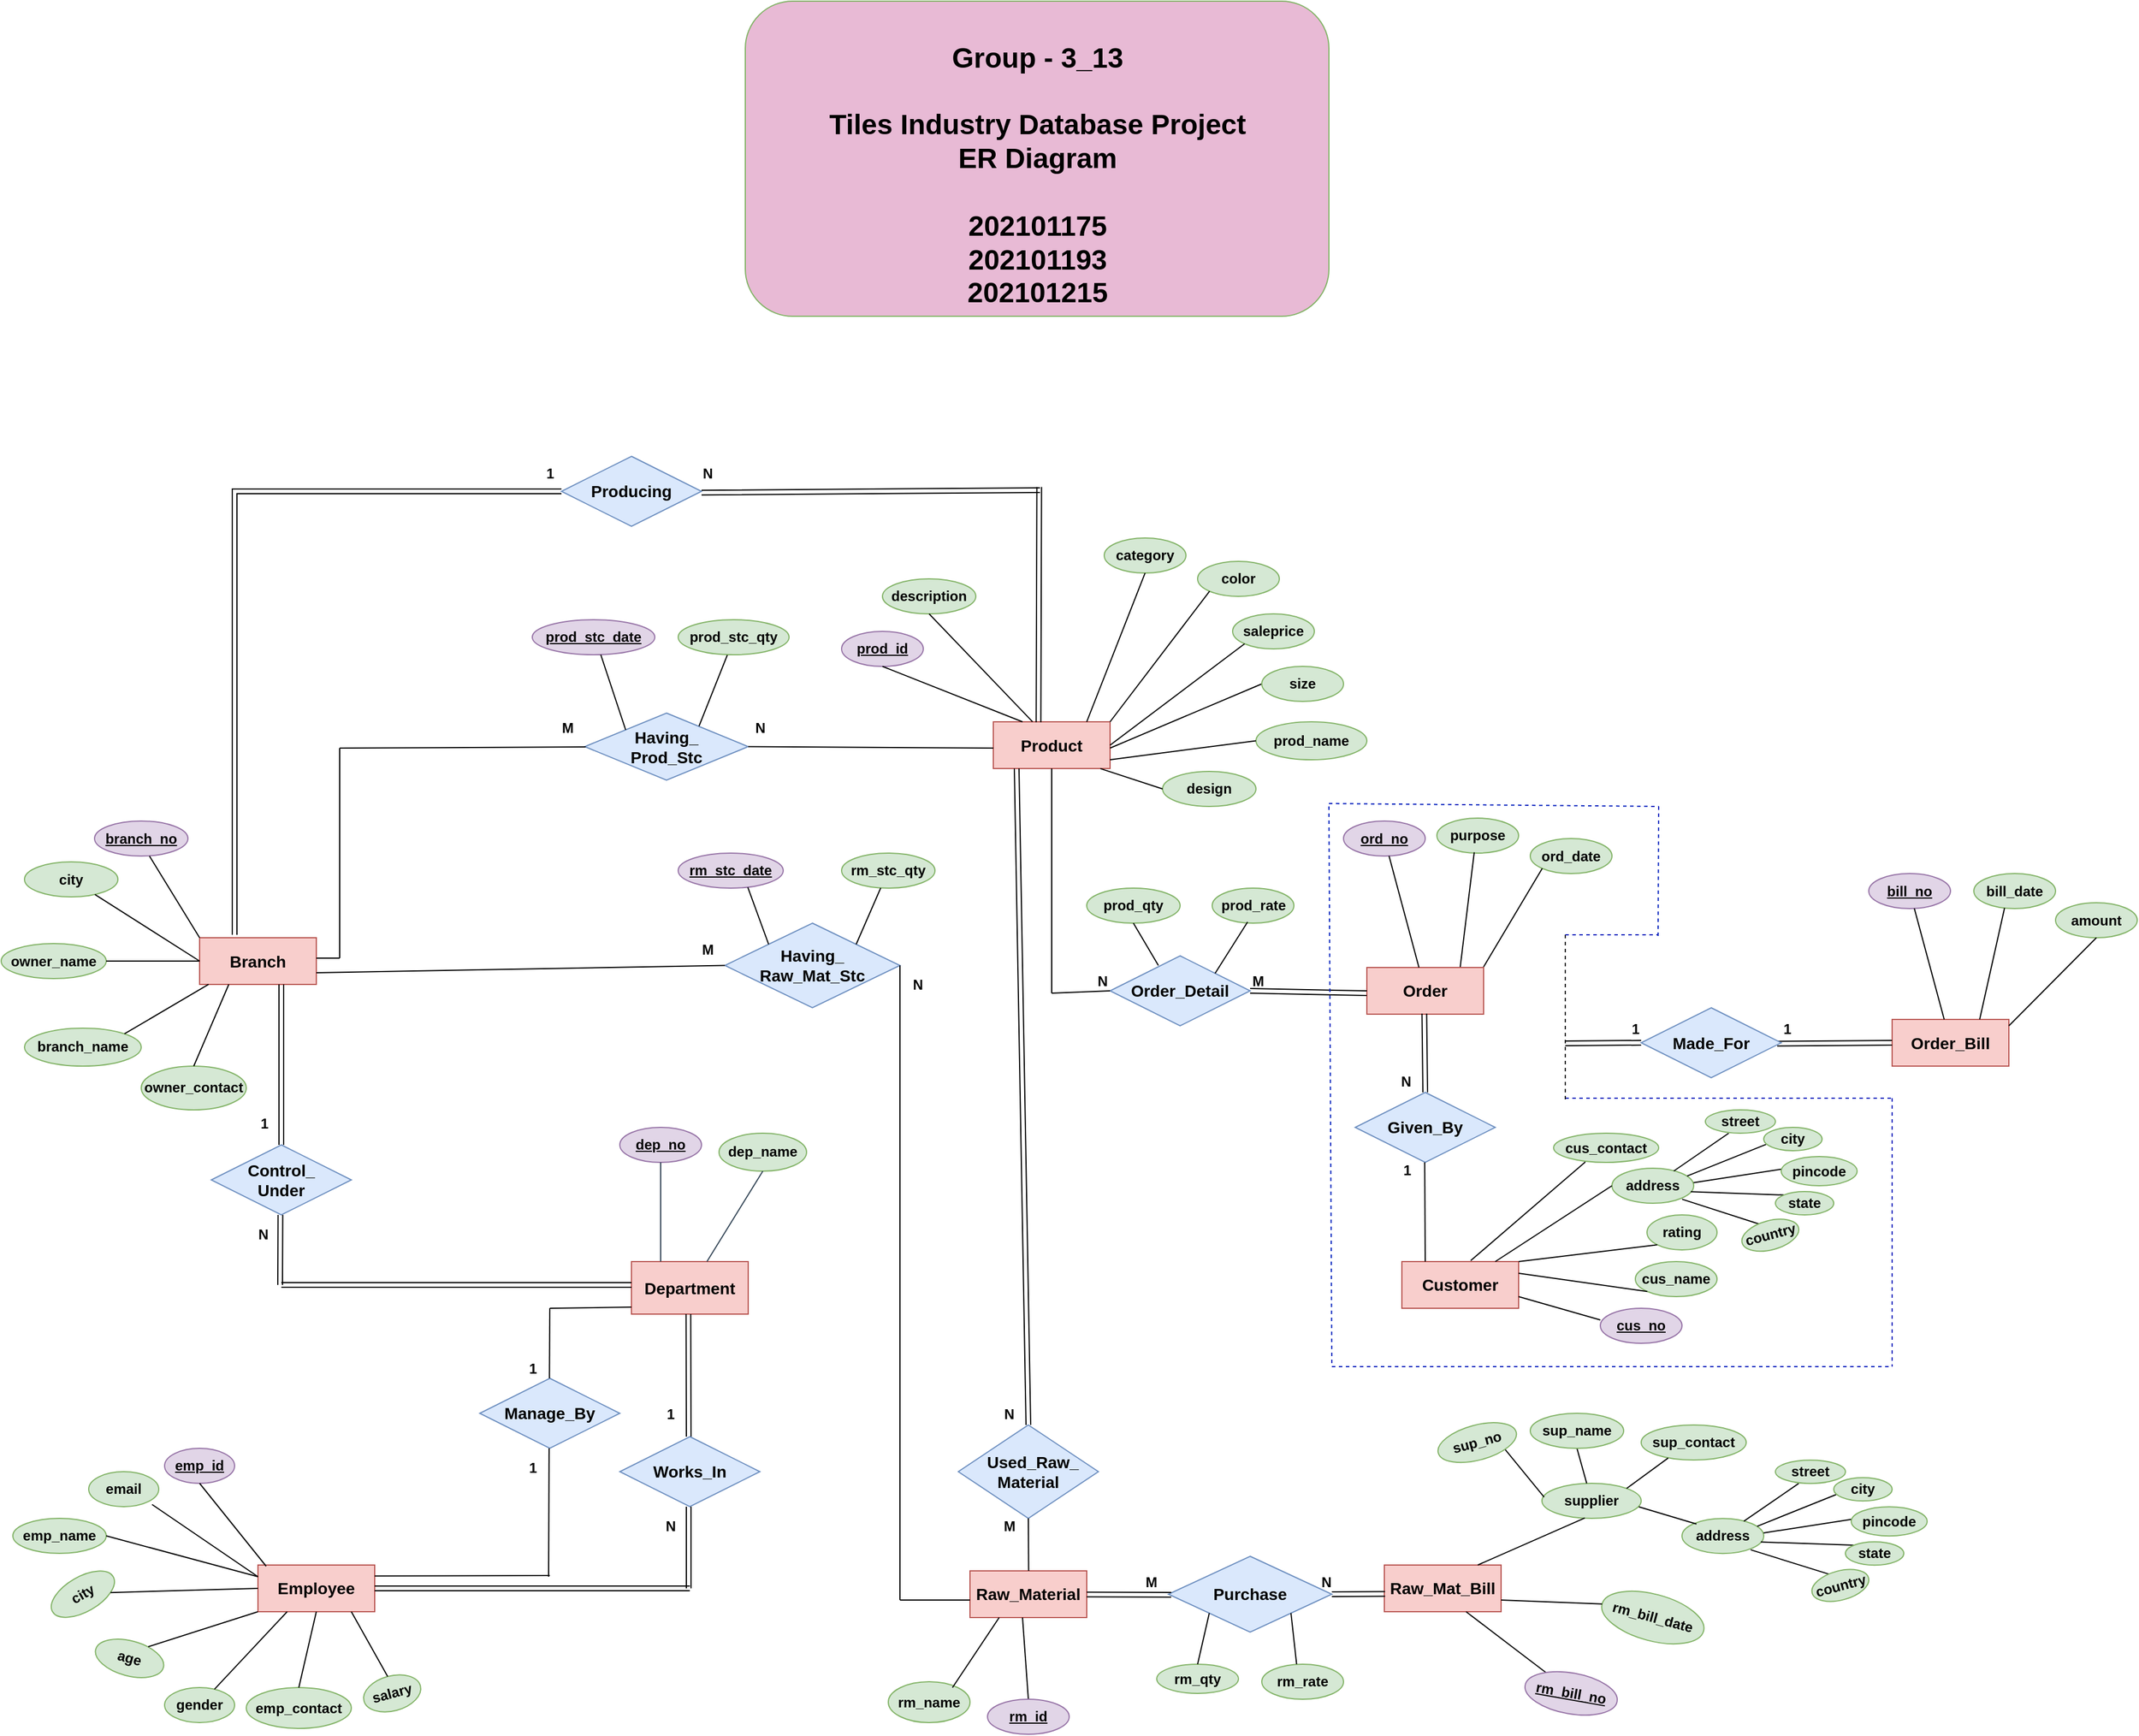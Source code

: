 <mxfile version="21.1.9" type="device">
  <diagram id="R2lEEEUBdFMjLlhIrx00" name="Page-1">
    <mxGraphModel dx="4188" dy="2858" grid="1" gridSize="10" guides="1" tooltips="1" connect="1" arrows="1" fold="1" page="1" pageScale="1" pageWidth="850" pageHeight="1100" math="0" shadow="0" extFonts="Permanent Marker^https://fonts.googleapis.com/css?family=Permanent+Marker">
      <root>
        <mxCell id="0" />
        <mxCell id="1" parent="0" />
        <mxCell id="tXUsF4L0gm6LQhgz4FLE-1" value="&lt;font style=&quot;font-size: 14px;&quot;&gt;Branch&lt;/font&gt;" style="whiteSpace=wrap;html=1;align=center;fillColor=#f8cecc;strokeColor=#b85450;fontStyle=1" parent="1" vertex="1">
          <mxGeometry x="-300" y="12.5" width="100" height="40" as="geometry" />
        </mxCell>
        <mxCell id="tXUsF4L0gm6LQhgz4FLE-2" value="branch_no" style="ellipse;whiteSpace=wrap;html=1;align=center;fontStyle=5;fillColor=#e1d5e7;strokeColor=#9673a6;" parent="1" vertex="1">
          <mxGeometry x="-390" y="-87.5" width="80" height="30" as="geometry" />
        </mxCell>
        <mxCell id="tXUsF4L0gm6LQhgz4FLE-3" value="branch_name" style="ellipse;whiteSpace=wrap;html=1;align=center;fillColor=#d5e8d4;strokeColor=#82b366;fontStyle=1" parent="1" vertex="1">
          <mxGeometry x="-450" y="90" width="100" height="32.5" as="geometry" />
        </mxCell>
        <mxCell id="tXUsF4L0gm6LQhgz4FLE-4" value="owner_name" style="ellipse;whiteSpace=wrap;html=1;align=center;fillColor=#d5e8d4;strokeColor=#82b366;fontStyle=1" parent="1" vertex="1">
          <mxGeometry x="-470" y="17.5" width="90" height="30" as="geometry" />
        </mxCell>
        <mxCell id="y27OYHLkrYb-7DQTx8__-1" value="" style="endArrow=none;html=1;rounded=0;exitX=0;exitY=0;exitDx=0;exitDy=0;entryX=0.588;entryY=1;entryDx=0;entryDy=0;entryPerimeter=0;fontStyle=1" parent="1" source="tXUsF4L0gm6LQhgz4FLE-1" target="tXUsF4L0gm6LQhgz4FLE-2" edge="1">
          <mxGeometry width="50" height="50" relative="1" as="geometry">
            <mxPoint x="-330" y="12.5" as="sourcePoint" />
            <mxPoint x="-280" y="-37.5" as="targetPoint" />
          </mxGeometry>
        </mxCell>
        <mxCell id="tXUsF4L0gm6LQhgz4FLE-5" value="owner_contact" style="ellipse;whiteSpace=wrap;html=1;align=center;fillColor=#d5e8d4;strokeColor=#82b366;fontStyle=1" parent="1" vertex="1">
          <mxGeometry x="-350" y="122.5" width="90" height="37.5" as="geometry" />
        </mxCell>
        <mxCell id="y27OYHLkrYb-7DQTx8__-2" value="" style="endArrow=none;html=1;rounded=0;entryX=1;entryY=0;entryDx=0;entryDy=0;exitX=0.077;exitY=0.999;exitDx=0;exitDy=0;exitPerimeter=0;fontStyle=1" parent="1" source="tXUsF4L0gm6LQhgz4FLE-1" target="tXUsF4L0gm6LQhgz4FLE-3" edge="1">
          <mxGeometry width="50" height="50" relative="1" as="geometry">
            <mxPoint x="-310" y="60" as="sourcePoint" />
            <mxPoint x="-340" y="100" as="targetPoint" />
          </mxGeometry>
        </mxCell>
        <mxCell id="y27OYHLkrYb-7DQTx8__-3" value="" style="endArrow=none;html=1;rounded=0;entryX=1;entryY=0.5;entryDx=0;entryDy=0;exitX=0;exitY=0.5;exitDx=0;exitDy=0;fontStyle=1" parent="1" source="tXUsF4L0gm6LQhgz4FLE-1" target="tXUsF4L0gm6LQhgz4FLE-4" edge="1">
          <mxGeometry width="50" height="50" relative="1" as="geometry">
            <mxPoint x="-260" y="12.5" as="sourcePoint" />
            <mxPoint x="-180" y="-87.5" as="targetPoint" />
          </mxGeometry>
        </mxCell>
        <mxCell id="y27OYHLkrYb-7DQTx8__-4" value="" style="endArrow=none;html=1;rounded=0;entryX=0.5;entryY=0;entryDx=0;entryDy=0;exitX=0.25;exitY=1;exitDx=0;exitDy=0;fontStyle=1" parent="1" source="tXUsF4L0gm6LQhgz4FLE-1" target="tXUsF4L0gm6LQhgz4FLE-5" edge="1">
          <mxGeometry width="50" height="50" relative="1" as="geometry">
            <mxPoint x="-200" y="12.5" as="sourcePoint" />
            <mxPoint x="-340" y="80" as="targetPoint" />
          </mxGeometry>
        </mxCell>
        <mxCell id="Yr4l_lz7QZZwpKAGB9xT-4" value="city" style="ellipse;whiteSpace=wrap;html=1;align=center;fillColor=#d5e8d4;strokeColor=#82b366;fontStyle=1" parent="1" vertex="1">
          <mxGeometry x="-450" y="-52.5" width="80" height="30" as="geometry" />
        </mxCell>
        <mxCell id="tXUsF4L0gm6LQhgz4FLE-6" value="&lt;font style=&quot;font-size: 14px;&quot;&gt;Department&lt;/font&gt;" style="whiteSpace=wrap;html=1;align=center;fillColor=#f8cecc;strokeColor=#b85450;fontStyle=1" parent="1" vertex="1">
          <mxGeometry x="70" y="290" width="100" height="45" as="geometry" />
        </mxCell>
        <mxCell id="tXUsF4L0gm6LQhgz4FLE-7" value="dep_no" style="ellipse;whiteSpace=wrap;html=1;align=center;fontStyle=5;fillColor=#e1d5e7;strokeColor=#9673a6;" parent="1" vertex="1">
          <mxGeometry x="60" y="175" width="70" height="30" as="geometry" />
        </mxCell>
        <mxCell id="y27OYHLkrYb-7DQTx8__-7" value="" style="endArrow=none;html=1;rounded=0;exitX=0;exitY=0.5;exitDx=0;exitDy=0;fontStyle=1" parent="1" source="tXUsF4L0gm6LQhgz4FLE-1" target="Yr4l_lz7QZZwpKAGB9xT-4" edge="1">
          <mxGeometry width="50" height="50" relative="1" as="geometry">
            <mxPoint x="-340" y="52.5" as="sourcePoint" />
            <mxPoint x="-390" y="2.5" as="targetPoint" />
          </mxGeometry>
        </mxCell>
        <mxCell id="tXUsF4L0gm6LQhgz4FLE-10" value="dep_name" style="ellipse;whiteSpace=wrap;html=1;align=center;fillColor=#d5e8d4;strokeColor=#82b366;fontStyle=1" parent="1" vertex="1">
          <mxGeometry x="145" y="180" width="75" height="32.5" as="geometry" />
        </mxCell>
        <mxCell id="Yr4l_lz7QZZwpKAGB9xT-7" value="&lt;font style=&quot;font-size: 14px;&quot;&gt;Raw_Material&lt;/font&gt;" style="whiteSpace=wrap;html=1;align=center;fillColor=#f8cecc;strokeColor=#b85450;fontStyle=1" parent="1" vertex="1">
          <mxGeometry x="360" y="555" width="100" height="40" as="geometry" />
        </mxCell>
        <mxCell id="tXUsF4L0gm6LQhgz4FLE-12" value="&lt;font style=&quot;font-size: 14px;&quot;&gt;Employee&lt;/font&gt;" style="whiteSpace=wrap;html=1;align=center;fillColor=#f8cecc;strokeColor=#b85450;fontStyle=1" parent="1" vertex="1">
          <mxGeometry x="-250" y="550" width="100" height="40" as="geometry" />
        </mxCell>
        <mxCell id="y27OYHLkrYb-7DQTx8__-14" value="" style="endArrow=none;html=1;rounded=0;exitX=0.25;exitY=0;exitDx=0;exitDy=0;entryX=0.5;entryY=1;entryDx=0;entryDy=0;fillColor=#647687;strokeColor=#314354;fontStyle=1" parent="1" source="tXUsF4L0gm6LQhgz4FLE-6" target="tXUsF4L0gm6LQhgz4FLE-7" edge="1">
          <mxGeometry width="50" height="50" relative="1" as="geometry">
            <mxPoint x="80" y="290" as="sourcePoint" />
            <mxPoint x="115" y="220" as="targetPoint" />
          </mxGeometry>
        </mxCell>
        <mxCell id="tXUsF4L0gm6LQhgz4FLE-14" value="emp_name" style="ellipse;whiteSpace=wrap;html=1;align=center;fillColor=#d5e8d4;strokeColor=#82b366;fontStyle=1" parent="1" vertex="1">
          <mxGeometry x="-460" y="510" width="80" height="30" as="geometry" />
        </mxCell>
        <mxCell id="Yr4l_lz7QZZwpKAGB9xT-10" value="rm_name" style="ellipse;whiteSpace=wrap;html=1;align=center;fillColor=#d5e8d4;strokeColor=#82b366;fontStyle=1" parent="1" vertex="1">
          <mxGeometry x="290" y="650" width="70" height="35" as="geometry" />
        </mxCell>
        <mxCell id="tXUsF4L0gm6LQhgz4FLE-16" value="salary" style="ellipse;whiteSpace=wrap;html=1;align=center;rotation=-15;fillColor=#d5e8d4;strokeColor=#82b366;fontStyle=1" parent="1" vertex="1">
          <mxGeometry x="-160" y="645" width="50" height="30" as="geometry" />
        </mxCell>
        <mxCell id="tXUsF4L0gm6LQhgz4FLE-13" value="emp_id" style="ellipse;whiteSpace=wrap;html=1;align=center;fontStyle=5;fillColor=#e1d5e7;strokeColor=#9673a6;" parent="1" vertex="1">
          <mxGeometry x="-330" y="450" width="60" height="30" as="geometry" />
        </mxCell>
        <mxCell id="tXUsF4L0gm6LQhgz4FLE-17" value="emp_contact" style="ellipse;whiteSpace=wrap;html=1;align=center;fillColor=#d5e8d4;strokeColor=#82b366;fontStyle=1" parent="1" vertex="1">
          <mxGeometry x="-260" y="655" width="90" height="35" as="geometry" />
        </mxCell>
        <mxCell id="tXUsF4L0gm6LQhgz4FLE-18" value="city" style="ellipse;whiteSpace=wrap;html=1;align=center;rotation=-30;fillColor=#d5e8d4;strokeColor=#82b366;fontStyle=1" parent="1" vertex="1">
          <mxGeometry x="-430" y="560" width="60" height="30" as="geometry" />
        </mxCell>
        <mxCell id="tXUsF4L0gm6LQhgz4FLE-19" value="age" style="ellipse;whiteSpace=wrap;html=1;align=center;rotation=15;fillColor=#d5e8d4;strokeColor=#82b366;fontStyle=1" parent="1" vertex="1">
          <mxGeometry x="-390" y="615" width="60" height="30" as="geometry" />
        </mxCell>
        <mxCell id="Yr4l_lz7QZZwpKAGB9xT-12" value="&lt;font style=&quot;font-size: 14px;&quot;&gt;Raw_Mat_Bill&lt;/font&gt;" style="whiteSpace=wrap;html=1;align=center;fillColor=#f8cecc;strokeColor=#b85450;fontStyle=1" parent="1" vertex="1">
          <mxGeometry x="715" y="550" width="100" height="40" as="geometry" />
        </mxCell>
        <mxCell id="Yr4l_lz7QZZwpKAGB9xT-14" value="sup_contact" style="ellipse;whiteSpace=wrap;html=1;align=center;fillColor=#d5e8d4;strokeColor=#82b366;fontStyle=1" parent="1" vertex="1">
          <mxGeometry x="935" y="430" width="90" height="30" as="geometry" />
        </mxCell>
        <mxCell id="Yr4l_lz7QZZwpKAGB9xT-16" value="supplier" style="ellipse;whiteSpace=wrap;html=1;align=center;fillColor=#d5e8d4;strokeColor=#82b366;fontStyle=1" parent="1" vertex="1">
          <mxGeometry x="850" y="480" width="85" height="30" as="geometry" />
        </mxCell>
        <mxCell id="Yr4l_lz7QZZwpKAGB9xT-17" value="rm_qty" style="ellipse;whiteSpace=wrap;html=1;align=center;fillColor=#d5e8d4;strokeColor=#82b366;fontStyle=1" parent="1" vertex="1">
          <mxGeometry x="520" y="635" width="70" height="25" as="geometry" />
        </mxCell>
        <mxCell id="Yr4l_lz7QZZwpKAGB9xT-18" value="" style="endArrow=none;html=1;rounded=0;fontStyle=1;exitX=1;exitY=0;exitDx=0;exitDy=0;entryX=0.257;entryY=0.943;entryDx=0;entryDy=0;entryPerimeter=0;" parent="1" source="Yr4l_lz7QZZwpKAGB9xT-16" target="Yr4l_lz7QZZwpKAGB9xT-14" edge="1">
          <mxGeometry width="50" height="50" relative="1" as="geometry">
            <mxPoint x="890" y="450" as="sourcePoint" />
            <mxPoint x="950" y="420" as="targetPoint" />
          </mxGeometry>
        </mxCell>
        <mxCell id="Yr4l_lz7QZZwpKAGB9xT-19" value="rm_rate" style="ellipse;whiteSpace=wrap;html=1;align=center;fillColor=#d5e8d4;strokeColor=#82b366;fontStyle=1" parent="1" vertex="1">
          <mxGeometry x="610" y="635" width="70" height="30" as="geometry" />
        </mxCell>
        <mxCell id="Yr4l_lz7QZZwpKAGB9xT-20" value="" style="endArrow=none;html=1;rounded=0;entryX=0.432;entryY=0.989;entryDx=0;entryDy=0;entryPerimeter=0;fontStyle=1" parent="1" target="Yr4l_lz7QZZwpKAGB9xT-16" edge="1">
          <mxGeometry width="50" height="50" relative="1" as="geometry">
            <mxPoint x="795" y="550" as="sourcePoint" />
            <mxPoint x="845" y="500" as="targetPoint" />
          </mxGeometry>
        </mxCell>
        <mxCell id="Yr4l_lz7QZZwpKAGB9xT-24" value="" style="endArrow=none;html=1;rounded=0;entryX=0.209;entryY=0.121;entryDx=0;entryDy=0;fontStyle=1;entryPerimeter=0;" parent="1" target="tXUsF4L0gm6LQhgz4FLE-96" edge="1">
          <mxGeometry width="50" height="50" relative="1" as="geometry">
            <mxPoint x="785" y="590" as="sourcePoint" />
            <mxPoint x="855" y="645" as="targetPoint" />
          </mxGeometry>
        </mxCell>
        <mxCell id="tXUsF4L0gm6LQhgz4FLE-23" value="&lt;font style=&quot;font-size: 14px;&quot;&gt;Product&lt;/font&gt;" style="whiteSpace=wrap;html=1;align=center;fillColor=#f8cecc;strokeColor=#b85450;fontStyle=1" parent="1" vertex="1">
          <mxGeometry x="380" y="-172.5" width="100" height="40" as="geometry" />
        </mxCell>
        <mxCell id="tXUsF4L0gm6LQhgz4FLE-24" value="prod_id" style="ellipse;whiteSpace=wrap;html=1;align=center;fontStyle=5;fillColor=#e1d5e7;strokeColor=#9673a6;" parent="1" vertex="1">
          <mxGeometry x="250" y="-250" width="70" height="30" as="geometry" />
        </mxCell>
        <mxCell id="tXUsF4L0gm6LQhgz4FLE-25" value="description" style="ellipse;whiteSpace=wrap;html=1;align=center;fillColor=#d5e8d4;strokeColor=#82b366;fontStyle=1" parent="1" vertex="1">
          <mxGeometry x="285" y="-295" width="80" height="30" as="geometry" />
        </mxCell>
        <mxCell id="tXUsF4L0gm6LQhgz4FLE-26" value="prod_name" style="ellipse;whiteSpace=wrap;html=1;align=center;fillColor=#d5e8d4;strokeColor=#82b366;fontStyle=1" parent="1" vertex="1">
          <mxGeometry x="605" y="-172.5" width="95" height="32.5" as="geometry" />
        </mxCell>
        <mxCell id="tXUsF4L0gm6LQhgz4FLE-27" value="category" style="ellipse;whiteSpace=wrap;html=1;align=center;fillColor=#d5e8d4;strokeColor=#82b366;fontStyle=1" parent="1" vertex="1">
          <mxGeometry x="475" y="-330" width="70" height="30" as="geometry" />
        </mxCell>
        <mxCell id="tXUsF4L0gm6LQhgz4FLE-28" value="color" style="ellipse;whiteSpace=wrap;html=1;align=center;fillColor=#d5e8d4;strokeColor=#82b366;fontStyle=1" parent="1" vertex="1">
          <mxGeometry x="555" y="-310" width="70" height="30" as="geometry" />
        </mxCell>
        <mxCell id="tXUsF4L0gm6LQhgz4FLE-29" value="" style="endArrow=none;html=1;rounded=0;entryX=0.5;entryY=1;entryDx=0;entryDy=0;fontStyle=1;exitX=0.336;exitY=-0.001;exitDx=0;exitDy=0;exitPerimeter=0;" parent="1" source="tXUsF4L0gm6LQhgz4FLE-23" target="tXUsF4L0gm6LQhgz4FLE-25" edge="1">
          <mxGeometry width="50" height="50" relative="1" as="geometry">
            <mxPoint x="450" y="-175" as="sourcePoint" />
            <mxPoint x="470" y="-222.5" as="targetPoint" />
          </mxGeometry>
        </mxCell>
        <mxCell id="tXUsF4L0gm6LQhgz4FLE-30" value="saleprice" style="ellipse;whiteSpace=wrap;html=1;align=center;fillColor=#d5e8d4;strokeColor=#82b366;fontStyle=1" parent="1" vertex="1">
          <mxGeometry x="585" y="-265" width="70" height="30" as="geometry" />
        </mxCell>
        <mxCell id="tXUsF4L0gm6LQhgz4FLE-31" value="" style="endArrow=none;html=1;rounded=0;entryX=0.5;entryY=1;entryDx=0;entryDy=0;fontStyle=1" parent="1" target="tXUsF4L0gm6LQhgz4FLE-27" edge="1">
          <mxGeometry width="50" height="50" relative="1" as="geometry">
            <mxPoint x="460" y="-172.5" as="sourcePoint" />
            <mxPoint x="510" y="-222.5" as="targetPoint" />
          </mxGeometry>
        </mxCell>
        <mxCell id="tXUsF4L0gm6LQhgz4FLE-32" value="" style="endArrow=none;html=1;rounded=0;entryX=0;entryY=1;entryDx=0;entryDy=0;fontStyle=1" parent="1" target="tXUsF4L0gm6LQhgz4FLE-28" edge="1">
          <mxGeometry width="50" height="50" relative="1" as="geometry">
            <mxPoint x="480" y="-172.5" as="sourcePoint" />
            <mxPoint x="530" y="-222.5" as="targetPoint" />
          </mxGeometry>
        </mxCell>
        <mxCell id="tXUsF4L0gm6LQhgz4FLE-33" value="" style="endArrow=none;html=1;rounded=0;entryX=0;entryY=1;entryDx=0;entryDy=0;exitX=1;exitY=0.5;exitDx=0;exitDy=0;fontStyle=1" parent="1" source="tXUsF4L0gm6LQhgz4FLE-23" target="tXUsF4L0gm6LQhgz4FLE-30" edge="1">
          <mxGeometry width="50" height="50" relative="1" as="geometry">
            <mxPoint x="490" y="-142.5" as="sourcePoint" />
            <mxPoint x="530" y="-192.5" as="targetPoint" />
          </mxGeometry>
        </mxCell>
        <mxCell id="tXUsF4L0gm6LQhgz4FLE-34" value="" style="endArrow=none;html=1;rounded=0;exitX=0.25;exitY=0;exitDx=0;exitDy=0;fontStyle=1;entryX=0.5;entryY=1;entryDx=0;entryDy=0;" parent="1" source="tXUsF4L0gm6LQhgz4FLE-23" target="tXUsF4L0gm6LQhgz4FLE-24" edge="1">
          <mxGeometry width="50" height="50" relative="1" as="geometry">
            <mxPoint x="380" y="-132.5" as="sourcePoint" />
            <mxPoint x="390" y="-230" as="targetPoint" />
          </mxGeometry>
        </mxCell>
        <mxCell id="tXUsF4L0gm6LQhgz4FLE-35" value="" style="endArrow=none;html=1;rounded=0;fontStyle=1;entryX=0;entryY=0.5;entryDx=0;entryDy=0;" parent="1" target="tXUsF4L0gm6LQhgz4FLE-26" edge="1">
          <mxGeometry width="50" height="50" relative="1" as="geometry">
            <mxPoint x="480" y="-140" as="sourcePoint" />
            <mxPoint x="560" y="-95" as="targetPoint" />
          </mxGeometry>
        </mxCell>
        <mxCell id="y27OYHLkrYb-7DQTx8__-29" value="" style="endArrow=none;html=1;rounded=0;entryX=1;entryY=0.5;entryDx=0;entryDy=0;fontStyle=1" parent="1" target="tXUsF4L0gm6LQhgz4FLE-14" edge="1">
          <mxGeometry width="50" height="50" relative="1" as="geometry">
            <mxPoint x="-250" y="560" as="sourcePoint" />
            <mxPoint x="-170" y="480" as="targetPoint" />
          </mxGeometry>
        </mxCell>
        <mxCell id="y27OYHLkrYb-7DQTx8__-31" value="" style="endArrow=none;html=1;rounded=0;exitX=0.07;exitY=0.025;exitDx=0;exitDy=0;exitPerimeter=0;entryX=0.5;entryY=1;entryDx=0;entryDy=0;fontStyle=1" parent="1" source="tXUsF4L0gm6LQhgz4FLE-12" target="tXUsF4L0gm6LQhgz4FLE-13" edge="1">
          <mxGeometry width="50" height="50" relative="1" as="geometry">
            <mxPoint x="-300" y="530" as="sourcePoint" />
            <mxPoint x="-250" y="480" as="targetPoint" />
          </mxGeometry>
        </mxCell>
        <mxCell id="y27OYHLkrYb-7DQTx8__-32" value="" style="endArrow=none;html=1;rounded=0;exitX=0;exitY=0.25;exitDx=0;exitDy=0;fontStyle=1" parent="1" source="tXUsF4L0gm6LQhgz4FLE-12" edge="1">
          <mxGeometry width="50" height="50" relative="1" as="geometry">
            <mxPoint x="-280" y="570" as="sourcePoint" />
            <mxPoint x="-340.734" y="498.145" as="targetPoint" />
          </mxGeometry>
        </mxCell>
        <mxCell id="y27OYHLkrYb-7DQTx8__-33" value="" style="endArrow=none;html=1;rounded=1;exitX=0;exitY=0.5;exitDx=0;exitDy=0;entryX=1;entryY=1;entryDx=0;entryDy=0;fontStyle=1" parent="1" source="tXUsF4L0gm6LQhgz4FLE-12" target="tXUsF4L0gm6LQhgz4FLE-18" edge="1">
          <mxGeometry width="50" height="50" relative="1" as="geometry">
            <mxPoint x="-290" y="569.5" as="sourcePoint" />
            <mxPoint x="-340" y="569.5" as="targetPoint" />
          </mxGeometry>
        </mxCell>
        <mxCell id="Yr4l_lz7QZZwpKAGB9xT-25" value="rm_bill_date" style="ellipse;whiteSpace=wrap;html=1;align=center;fillColor=#d5e8d4;strokeColor=#82b366;fontStyle=1;rotation=15;" parent="1" vertex="1">
          <mxGeometry x="900" y="575" width="90" height="40" as="geometry" />
        </mxCell>
        <mxCell id="Yr4l_lz7QZZwpKAGB9xT-26" value="" style="endArrow=none;html=1;rounded=0;exitX=1;exitY=0.75;exitDx=0;exitDy=0;entryX=0;entryY=0.5;entryDx=0;entryDy=0;fontStyle=1" parent="1" source="Yr4l_lz7QZZwpKAGB9xT-12" target="Yr4l_lz7QZZwpKAGB9xT-25" edge="1">
          <mxGeometry width="50" height="50" relative="1" as="geometry">
            <mxPoint x="845" y="620" as="sourcePoint" />
            <mxPoint x="895" y="570" as="targetPoint" />
          </mxGeometry>
        </mxCell>
        <mxCell id="tXUsF4L0gm6LQhgz4FLE-38" value="" style="endArrow=none;html=1;rounded=0;entryX=0;entryY=0.5;entryDx=0;entryDy=0;fontStyle=1" parent="1" target="tXUsF4L0gm6LQhgz4FLE-36" edge="1">
          <mxGeometry width="50" height="50" relative="1" as="geometry">
            <mxPoint x="480" y="-150" as="sourcePoint" />
            <mxPoint x="550" y="-227.5" as="targetPoint" />
            <Array as="points" />
          </mxGeometry>
        </mxCell>
        <mxCell id="y27OYHLkrYb-7DQTx8__-34" value="" style="endArrow=none;html=1;rounded=0;entryX=0;entryY=1;entryDx=0;entryDy=0;exitX=0.714;exitY=0.04;exitDx=0;exitDy=0;exitPerimeter=0;fontStyle=1" parent="1" source="tXUsF4L0gm6LQhgz4FLE-19" target="tXUsF4L0gm6LQhgz4FLE-12" edge="1">
          <mxGeometry width="50" height="50" relative="1" as="geometry">
            <mxPoint x="-320" y="610" as="sourcePoint" />
            <mxPoint x="-240" y="580" as="targetPoint" />
          </mxGeometry>
        </mxCell>
        <mxCell id="y27OYHLkrYb-7DQTx8__-36" value="" style="endArrow=none;html=1;rounded=0;entryX=0.5;entryY=1;entryDx=0;entryDy=0;exitX=0.5;exitY=0;exitDx=0;exitDy=0;fontStyle=1" parent="1" source="tXUsF4L0gm6LQhgz4FLE-17" target="tXUsF4L0gm6LQhgz4FLE-12" edge="1">
          <mxGeometry width="50" height="50" relative="1" as="geometry">
            <mxPoint x="-210" y="660" as="sourcePoint" />
            <mxPoint x="-160" y="610" as="targetPoint" />
          </mxGeometry>
        </mxCell>
        <mxCell id="tXUsF4L0gm6LQhgz4FLE-15" value="gender" style="ellipse;whiteSpace=wrap;html=1;align=center;fillColor=#d5e8d4;strokeColor=#82b366;fontStyle=1" parent="1" vertex="1">
          <mxGeometry x="-330" y="655" width="60" height="30" as="geometry" />
        </mxCell>
        <mxCell id="y27OYHLkrYb-7DQTx8__-37" value="" style="endArrow=none;html=1;rounded=0;exitX=0.25;exitY=1;exitDx=0;exitDy=0;fontStyle=1" parent="1" source="tXUsF4L0gm6LQhgz4FLE-12" target="tXUsF4L0gm6LQhgz4FLE-15" edge="1">
          <mxGeometry width="50" height="50" relative="1" as="geometry">
            <mxPoint x="-140" y="540" as="sourcePoint" />
            <mxPoint x="-90" y="490" as="targetPoint" />
          </mxGeometry>
        </mxCell>
        <mxCell id="Yr4l_lz7QZZwpKAGB9xT-30" value="" style="endArrow=none;html=1;rounded=0;entryX=0.5;entryY=0;entryDx=0;entryDy=0;fontStyle=1" parent="1" edge="1">
          <mxGeometry width="50" height="50" relative="1" as="geometry">
            <mxPoint x="405" y="595" as="sourcePoint" />
            <mxPoint x="410" y="665" as="targetPoint" />
          </mxGeometry>
        </mxCell>
        <mxCell id="Yr4l_lz7QZZwpKAGB9xT-33" value="" style="endArrow=none;html=1;rounded=0;entryX=0.5;entryY=0;entryDx=0;entryDy=0;exitX=0.25;exitY=1;exitDx=0;exitDy=0;fontStyle=1" parent="1" source="Yr4l_lz7QZZwpKAGB9xT-7" edge="1">
          <mxGeometry width="50" height="50" relative="1" as="geometry">
            <mxPoint x="310" y="575" as="sourcePoint" />
            <mxPoint x="345" y="655" as="targetPoint" />
          </mxGeometry>
        </mxCell>
        <mxCell id="tXUsF4L0gm6LQhgz4FLE-68" value="&lt;font style=&quot;font-size: 14px;&quot;&gt;Customer&lt;/font&gt;" style="whiteSpace=wrap;html=1;align=center;fillColor=#f8cecc;strokeColor=#b85450;fontStyle=1" parent="1" vertex="1">
          <mxGeometry x="730" y="290" width="100" height="40" as="geometry" />
        </mxCell>
        <mxCell id="tXUsF4L0gm6LQhgz4FLE-69" value="cus_name" style="ellipse;whiteSpace=wrap;html=1;align=center;fontStyle=1;fillColor=#d5e8d4;strokeColor=#82b366;" parent="1" vertex="1">
          <mxGeometry x="930" y="290" width="70" height="30" as="geometry" />
        </mxCell>
        <mxCell id="tXUsF4L0gm6LQhgz4FLE-70" value="cus_contact" style="ellipse;whiteSpace=wrap;html=1;align=center;fillColor=#d5e8d4;strokeColor=#82b366;fontStyle=1" parent="1" vertex="1">
          <mxGeometry x="860" y="180" width="90" height="25" as="geometry" />
        </mxCell>
        <mxCell id="tXUsF4L0gm6LQhgz4FLE-71" value="cus_no" style="ellipse;whiteSpace=wrap;html=1;align=center;fillColor=#e1d5e7;strokeColor=#9673a6;fontStyle=5" parent="1" vertex="1">
          <mxGeometry x="900" y="330" width="70" height="30" as="geometry" />
        </mxCell>
        <mxCell id="tXUsF4L0gm6LQhgz4FLE-72" value="address" style="ellipse;whiteSpace=wrap;html=1;align=center;fillColor=#d5e8d4;strokeColor=#82b366;fontStyle=1" parent="1" vertex="1">
          <mxGeometry x="910" y="210" width="70" height="30" as="geometry" />
        </mxCell>
        <mxCell id="tXUsF4L0gm6LQhgz4FLE-73" value="rating" style="ellipse;whiteSpace=wrap;html=1;align=center;fillColor=#d5e8d4;strokeColor=#82b366;fontStyle=1" parent="1" vertex="1">
          <mxGeometry x="940" y="250" width="60" height="30" as="geometry" />
        </mxCell>
        <mxCell id="tXUsF4L0gm6LQhgz4FLE-74" value="" style="endArrow=none;html=1;rounded=0;entryX=0.302;entryY=0.984;entryDx=0;entryDy=0;exitX=0.59;exitY=-0.021;exitDx=0;exitDy=0;exitPerimeter=0;fontStyle=1;entryPerimeter=0;" parent="1" source="tXUsF4L0gm6LQhgz4FLE-68" target="tXUsF4L0gm6LQhgz4FLE-70" edge="1">
          <mxGeometry width="50" height="50" relative="1" as="geometry">
            <mxPoint x="770" y="290" as="sourcePoint" />
            <mxPoint x="912.5" y="190" as="targetPoint" />
          </mxGeometry>
        </mxCell>
        <mxCell id="tXUsF4L0gm6LQhgz4FLE-76" value="" style="endArrow=none;html=1;rounded=0;entryX=0;entryY=0.5;entryDx=0;entryDy=0;fontStyle=1" parent="1" target="tXUsF4L0gm6LQhgz4FLE-72" edge="1">
          <mxGeometry width="50" height="50" relative="1" as="geometry">
            <mxPoint x="810" y="290" as="sourcePoint" />
            <mxPoint x="870" y="180" as="targetPoint" />
          </mxGeometry>
        </mxCell>
        <mxCell id="tXUsF4L0gm6LQhgz4FLE-77" value="" style="endArrow=none;html=1;rounded=0;entryX=0;entryY=1;entryDx=0;entryDy=0;fontStyle=1" parent="1" target="tXUsF4L0gm6LQhgz4FLE-73" edge="1">
          <mxGeometry width="50" height="50" relative="1" as="geometry">
            <mxPoint x="830" y="290" as="sourcePoint" />
            <mxPoint x="880" y="240" as="targetPoint" />
          </mxGeometry>
        </mxCell>
        <mxCell id="tXUsF4L0gm6LQhgz4FLE-79" value="" style="endArrow=none;html=1;rounded=0;entryX=0;entryY=1;entryDx=0;entryDy=0;exitX=1;exitY=0.25;exitDx=0;exitDy=0;fontStyle=1" parent="1" source="tXUsF4L0gm6LQhgz4FLE-68" target="tXUsF4L0gm6LQhgz4FLE-69" edge="1">
          <mxGeometry width="50" height="50" relative="1" as="geometry">
            <mxPoint x="730" y="330" as="sourcePoint" />
            <mxPoint x="680" y="280" as="targetPoint" />
          </mxGeometry>
        </mxCell>
        <mxCell id="tXUsF4L0gm6LQhgz4FLE-80" value="" style="endArrow=none;html=1;rounded=0;exitX=1;exitY=0.75;exitDx=0;exitDy=0;fontStyle=1" parent="1" source="tXUsF4L0gm6LQhgz4FLE-68" edge="1">
          <mxGeometry width="50" height="50" relative="1" as="geometry">
            <mxPoint x="750" y="290" as="sourcePoint" />
            <mxPoint x="900" y="340" as="targetPoint" />
          </mxGeometry>
        </mxCell>
        <mxCell id="Yr4l_lz7QZZwpKAGB9xT-49" value="&lt;font style=&quot;font-size: 14px;&quot;&gt;Order&lt;/font&gt;" style="whiteSpace=wrap;html=1;align=center;fillColor=#f8cecc;strokeColor=#b85450;fontStyle=1" parent="1" vertex="1">
          <mxGeometry x="700" y="38" width="100" height="40" as="geometry" />
        </mxCell>
        <mxCell id="Yr4l_lz7QZZwpKAGB9xT-50" value="ord_no" style="ellipse;whiteSpace=wrap;html=1;align=center;fontStyle=5;fillColor=#e1d5e7;strokeColor=#9673a6;" parent="1" vertex="1">
          <mxGeometry x="680" y="-87.5" width="70" height="30" as="geometry" />
        </mxCell>
        <mxCell id="Yr4l_lz7QZZwpKAGB9xT-53" value="purpose" style="ellipse;whiteSpace=wrap;html=1;align=center;fillColor=#d5e8d4;strokeColor=#82b366;fontStyle=1" parent="1" vertex="1">
          <mxGeometry x="760" y="-90" width="70" height="30" as="geometry" />
        </mxCell>
        <mxCell id="Yr4l_lz7QZZwpKAGB9xT-54" value="ord_date" style="ellipse;whiteSpace=wrap;html=1;align=center;fillColor=#d5e8d4;strokeColor=#82b366;fontStyle=1" parent="1" vertex="1">
          <mxGeometry x="840" y="-72.5" width="70" height="30" as="geometry" />
        </mxCell>
        <mxCell id="Yr4l_lz7QZZwpKAGB9xT-56" value="prod_rate" style="ellipse;whiteSpace=wrap;html=1;align=center;fillColor=#d5e8d4;strokeColor=#82b366;fontStyle=1" parent="1" vertex="1">
          <mxGeometry x="567.5" y="-30" width="70" height="30" as="geometry" />
        </mxCell>
        <mxCell id="Yr4l_lz7QZZwpKAGB9xT-57" value="" style="endArrow=none;html=1;rounded=0;entryX=0.457;entryY=0.977;entryDx=0;entryDy=0;entryPerimeter=0;fillColor=#d5e8d4;strokeColor=#000000;fontStyle=1" parent="1" target="Yr4l_lz7QZZwpKAGB9xT-53" edge="1">
          <mxGeometry width="50" height="50" relative="1" as="geometry">
            <mxPoint x="780" y="37.5" as="sourcePoint" />
            <mxPoint x="830" y="-12.5" as="targetPoint" />
          </mxGeometry>
        </mxCell>
        <mxCell id="Yr4l_lz7QZZwpKAGB9xT-58" value="" style="endArrow=none;html=1;rounded=0;entryX=0;entryY=1;entryDx=0;entryDy=0;fillColor=#d5e8d4;strokeColor=#000000;fontStyle=1" parent="1" target="Yr4l_lz7QZZwpKAGB9xT-54" edge="1">
          <mxGeometry width="50" height="50" relative="1" as="geometry">
            <mxPoint x="800" y="37.5" as="sourcePoint" />
            <mxPoint x="850" y="-12.5" as="targetPoint" />
          </mxGeometry>
        </mxCell>
        <mxCell id="Yr4l_lz7QZZwpKAGB9xT-60" value="" style="endArrow=none;html=1;rounded=0;fillColor=#d5e8d4;strokeColor=#000000;fontStyle=1" parent="1" source="Yr4l_lz7QZZwpKAGB9xT-49" target="Yr4l_lz7QZZwpKAGB9xT-50" edge="1">
          <mxGeometry width="50" height="50" relative="1" as="geometry">
            <mxPoint x="700" y="77.5" as="sourcePoint" />
            <mxPoint x="720" y="-10" as="targetPoint" />
          </mxGeometry>
        </mxCell>
        <mxCell id="Yr4l_lz7QZZwpKAGB9xT-62" value="prod_qty" style="ellipse;whiteSpace=wrap;html=1;align=center;fillColor=#d5e8d4;strokeColor=#82b366;fontStyle=1" parent="1" vertex="1">
          <mxGeometry x="460" y="-30" width="80" height="30" as="geometry" />
        </mxCell>
        <mxCell id="tXUsF4L0gm6LQhgz4FLE-36" value="size" style="ellipse;whiteSpace=wrap;html=1;align=center;fillColor=#d5e8d4;strokeColor=#82b366;fontStyle=1" parent="1" vertex="1">
          <mxGeometry x="610" y="-220" width="70" height="30" as="geometry" />
        </mxCell>
        <mxCell id="y27OYHLkrYb-7DQTx8__-57" value="" style="endArrow=none;html=1;rounded=0;shape=link;fontStyle=1" parent="1" edge="1">
          <mxGeometry relative="1" as="geometry">
            <mxPoint x="-230" y="52.5" as="sourcePoint" />
            <mxPoint x="-230" y="190" as="targetPoint" />
          </mxGeometry>
        </mxCell>
        <mxCell id="y27OYHLkrYb-7DQTx8__-58" value="1" style="resizable=0;html=1;whiteSpace=wrap;align=right;verticalAlign=bottom;fontStyle=1" parent="y27OYHLkrYb-7DQTx8__-57" connectable="0" vertex="1">
          <mxGeometry x="1" relative="1" as="geometry">
            <mxPoint x="-10" y="-10" as="offset" />
          </mxGeometry>
        </mxCell>
        <mxCell id="y27OYHLkrYb-7DQTx8__-59" value="&lt;b&gt;&lt;font style=&quot;font-size: 14px;&quot;&gt;Control_&lt;br&gt;Under&lt;/font&gt;&lt;/b&gt;" style="shape=rhombus;perimeter=rhombusPerimeter;whiteSpace=wrap;html=1;align=center;fontStyle=0;fillColor=#dae8fc;strokeColor=#6c8ebf;" parent="1" vertex="1">
          <mxGeometry x="-290" y="190" width="120" height="60" as="geometry" />
        </mxCell>
        <mxCell id="y27OYHLkrYb-7DQTx8__-60" value="" style="endArrow=none;html=1;rounded=0;shape=link;fontStyle=1" parent="1" edge="1">
          <mxGeometry relative="1" as="geometry">
            <mxPoint x="-231" y="310" as="sourcePoint" />
            <mxPoint x="-230.77" y="250" as="targetPoint" />
          </mxGeometry>
        </mxCell>
        <mxCell id="y27OYHLkrYb-7DQTx8__-61" value="N" style="resizable=0;html=1;whiteSpace=wrap;align=right;verticalAlign=bottom;fontStyle=1" parent="y27OYHLkrYb-7DQTx8__-60" connectable="0" vertex="1">
          <mxGeometry x="1" relative="1" as="geometry">
            <mxPoint x="-9" y="25" as="offset" />
          </mxGeometry>
        </mxCell>
        <mxCell id="y27OYHLkrYb-7DQTx8__-62" value="" style="endArrow=none;html=1;rounded=0;shape=link;fontStyle=0" parent="1" edge="1">
          <mxGeometry relative="1" as="geometry">
            <mxPoint x="-230" y="310" as="sourcePoint" />
            <mxPoint x="70" y="310" as="targetPoint" />
          </mxGeometry>
        </mxCell>
        <mxCell id="y27OYHLkrYb-7DQTx8__-63" value="" style="endArrow=none;html=1;rounded=0;shape=link;fontStyle=1" parent="1" edge="1">
          <mxGeometry relative="1" as="geometry">
            <mxPoint x="118.75" y="335" as="sourcePoint" />
            <mxPoint x="119" y="440" as="targetPoint" />
          </mxGeometry>
        </mxCell>
        <mxCell id="y27OYHLkrYb-7DQTx8__-64" value="1" style="resizable=0;html=1;whiteSpace=wrap;align=right;verticalAlign=bottom;fontStyle=1" parent="y27OYHLkrYb-7DQTx8__-63" connectable="0" vertex="1">
          <mxGeometry x="1" relative="1" as="geometry">
            <mxPoint x="-10" y="-10" as="offset" />
          </mxGeometry>
        </mxCell>
        <mxCell id="y27OYHLkrYb-7DQTx8__-66" value="&lt;font style=&quot;font-size: 14px;&quot;&gt;Works_In&lt;/font&gt;" style="shape=rhombus;perimeter=rhombusPerimeter;whiteSpace=wrap;html=1;align=center;fontStyle=1;fillColor=#dae8fc;strokeColor=#6c8ebf;" parent="1" vertex="1">
          <mxGeometry x="60" y="440" width="120" height="60" as="geometry" />
        </mxCell>
        <mxCell id="y27OYHLkrYb-7DQTx8__-69" value="" style="endArrow=none;html=1;rounded=0;shape=link;fontStyle=1" parent="1" edge="1">
          <mxGeometry relative="1" as="geometry">
            <mxPoint x="119" y="570" as="sourcePoint" />
            <mxPoint x="118.98" y="500" as="targetPoint" />
          </mxGeometry>
        </mxCell>
        <mxCell id="y27OYHLkrYb-7DQTx8__-70" value="N" style="resizable=0;html=1;whiteSpace=wrap;align=right;verticalAlign=bottom;fontStyle=1" parent="y27OYHLkrYb-7DQTx8__-69" connectable="0" vertex="1">
          <mxGeometry x="1" relative="1" as="geometry">
            <mxPoint x="-9" y="25" as="offset" />
          </mxGeometry>
        </mxCell>
        <mxCell id="y27OYHLkrYb-7DQTx8__-71" value="" style="endArrow=none;html=1;rounded=0;shape=link;fontStyle=0" parent="1" edge="1">
          <mxGeometry relative="1" as="geometry">
            <mxPoint x="-150" y="570" as="sourcePoint" />
            <mxPoint x="120" y="570" as="targetPoint" />
          </mxGeometry>
        </mxCell>
        <mxCell id="Yr4l_lz7QZZwpKAGB9xT-75" value="&lt;b&gt;&lt;font style=&quot;font-size: 14px;&quot;&gt;Having_&lt;br&gt;Prod_Stc&lt;br&gt;&lt;/font&gt;&lt;/b&gt;" style="shape=rhombus;perimeter=rhombusPerimeter;whiteSpace=wrap;html=1;align=center;fillColor=#dae8fc;strokeColor=#6c8ebf;" parent="1" vertex="1">
          <mxGeometry x="30" y="-180" width="140" height="57.5" as="geometry" />
        </mxCell>
        <mxCell id="Yr4l_lz7QZZwpKAGB9xT-81" value="" style="endArrow=none;html=1;rounded=0;exitX=1;exitY=0.5;exitDx=0;exitDy=0;" parent="1" source="Yr4l_lz7QZZwpKAGB9xT-75" edge="1">
          <mxGeometry width="50" height="50" relative="1" as="geometry">
            <mxPoint x="330" y="-100" as="sourcePoint" />
            <mxPoint x="380" y="-150" as="targetPoint" />
          </mxGeometry>
        </mxCell>
        <mxCell id="y27OYHLkrYb-7DQTx8__-77" value="&lt;font style=&quot;font-size: 14px;&quot;&gt;&amp;nbsp; Used_Raw_&lt;br&gt;Material&lt;br&gt;&lt;/font&gt;" style="shape=rhombus;perimeter=rhombusPerimeter;whiteSpace=wrap;html=1;align=center;fontStyle=1;fillColor=#dae8fc;strokeColor=#6c8ebf;" parent="1" vertex="1">
          <mxGeometry x="350" y="430" width="120" height="80" as="geometry" />
        </mxCell>
        <mxCell id="Yr4l_lz7QZZwpKAGB9xT-82" value="&lt;b&gt;&lt;font style=&quot;font-size: 14px;&quot;&gt;Order_Detail&lt;/font&gt;&lt;/b&gt;" style="shape=rhombus;perimeter=rhombusPerimeter;whiteSpace=wrap;html=1;align=center;fillColor=#dae8fc;strokeColor=#6c8ebf;" parent="1" vertex="1">
          <mxGeometry x="480" y="28" width="120" height="60" as="geometry" />
        </mxCell>
        <mxCell id="Yr4l_lz7QZZwpKAGB9xT-84" value="" style="shape=link;html=1;rounded=0;exitX=1;exitY=0.5;exitDx=0;exitDy=0;" parent="1" source="Yr4l_lz7QZZwpKAGB9xT-82" edge="1">
          <mxGeometry relative="1" as="geometry">
            <mxPoint x="590" y="60" as="sourcePoint" />
            <mxPoint x="700" y="60" as="targetPoint" />
          </mxGeometry>
        </mxCell>
        <mxCell id="Yr4l_lz7QZZwpKAGB9xT-85" value="M" style="resizable=0;html=1;whiteSpace=wrap;align=left;verticalAlign=bottom;fontStyle=1" parent="Yr4l_lz7QZZwpKAGB9xT-84" connectable="0" vertex="1">
          <mxGeometry x="-1" relative="1" as="geometry" />
        </mxCell>
        <mxCell id="tXUsF4L0gm6LQhgz4FLE-96" value="rm_bill_no" style="ellipse;whiteSpace=wrap;html=1;align=center;fontStyle=5;fillColor=#e1d5e7;strokeColor=#9673a6;rotation=10;" parent="1" vertex="1">
          <mxGeometry x="835" y="642.5" width="80" height="35" as="geometry" />
        </mxCell>
        <mxCell id="Yr4l_lz7QZZwpKAGB9xT-88" value="" style="endArrow=none;html=1;rounded=0;" parent="1" edge="1">
          <mxGeometry width="50" height="50" relative="1" as="geometry">
            <mxPoint x="430" y="60" as="sourcePoint" />
            <mxPoint x="430" y="-132.5" as="targetPoint" />
          </mxGeometry>
        </mxCell>
        <mxCell id="tXUsF4L0gm6LQhgz4FLE-97" value="rm_id" style="ellipse;whiteSpace=wrap;html=1;align=center;fontStyle=5;fillColor=#e1d5e7;strokeColor=#9673a6;" parent="1" vertex="1">
          <mxGeometry x="375" y="665" width="70" height="30" as="geometry" />
        </mxCell>
        <mxCell id="Yr4l_lz7QZZwpKAGB9xT-89" value="" style="endArrow=none;html=1;rounded=0;entryX=0;entryY=0.5;entryDx=0;entryDy=0;" parent="1" target="Yr4l_lz7QZZwpKAGB9xT-82" edge="1">
          <mxGeometry relative="1" as="geometry">
            <mxPoint x="430" y="60" as="sourcePoint" />
            <mxPoint x="460" y="60" as="targetPoint" />
          </mxGeometry>
        </mxCell>
        <mxCell id="Yr4l_lz7QZZwpKAGB9xT-90" value="N" style="resizable=0;html=1;whiteSpace=wrap;align=right;verticalAlign=bottom;fontStyle=1" parent="Yr4l_lz7QZZwpKAGB9xT-89" connectable="0" vertex="1">
          <mxGeometry x="1" relative="1" as="geometry" />
        </mxCell>
        <mxCell id="tXUsF4L0gm6LQhgz4FLE-98" value="&lt;b&gt;&lt;font style=&quot;font-size: 14px;&quot;&gt;Purchase&lt;/font&gt;&lt;/b&gt;" style="shape=rhombus;perimeter=rhombusPerimeter;whiteSpace=wrap;html=1;align=center;fontStyle=0;fillColor=#dae8fc;strokeColor=#6c8ebf;" parent="1" vertex="1">
          <mxGeometry x="530" y="542.5" width="140" height="65" as="geometry" />
        </mxCell>
        <mxCell id="y27OYHLkrYb-7DQTx8__-85" value="&lt;b&gt;&lt;font style=&quot;font-size: 14px;&quot;&gt;Given_By&lt;/font&gt;&lt;/b&gt;" style="shape=rhombus;perimeter=rhombusPerimeter;whiteSpace=wrap;html=1;align=center;fontStyle=0;fillColor=#dae8fc;strokeColor=#6c8ebf;" parent="1" vertex="1">
          <mxGeometry x="690" y="145" width="120" height="60" as="geometry" />
        </mxCell>
        <mxCell id="y27OYHLkrYb-7DQTx8__-86" value="" style="endArrow=none;html=1;rounded=0;shape=link;fontStyle=1;entryX=0.5;entryY=0;entryDx=0;entryDy=0;" parent="1" target="y27OYHLkrYb-7DQTx8__-85" edge="1">
          <mxGeometry relative="1" as="geometry">
            <mxPoint x="749.23" y="77.5" as="sourcePoint" />
            <mxPoint x="749.23" y="117.5" as="targetPoint" />
          </mxGeometry>
        </mxCell>
        <mxCell id="y27OYHLkrYb-7DQTx8__-87" value="N" style="resizable=0;html=1;whiteSpace=wrap;align=right;verticalAlign=bottom;fontStyle=1" parent="y27OYHLkrYb-7DQTx8__-86" connectable="0" vertex="1">
          <mxGeometry x="1" relative="1" as="geometry">
            <mxPoint x="-10" as="offset" />
          </mxGeometry>
        </mxCell>
        <mxCell id="y27OYHLkrYb-7DQTx8__-90" value="" style="endArrow=none;html=1;rounded=0;" parent="1" edge="1">
          <mxGeometry relative="1" as="geometry">
            <mxPoint x="750" y="290" as="sourcePoint" />
            <mxPoint x="749.57" y="205" as="targetPoint" />
          </mxGeometry>
        </mxCell>
        <mxCell id="y27OYHLkrYb-7DQTx8__-91" value="1" style="resizable=0;html=1;whiteSpace=wrap;align=right;verticalAlign=bottom;fontStyle=1" parent="y27OYHLkrYb-7DQTx8__-90" connectable="0" vertex="1">
          <mxGeometry x="1" relative="1" as="geometry">
            <mxPoint x="-10" y="15" as="offset" />
          </mxGeometry>
        </mxCell>
        <mxCell id="Yr4l_lz7QZZwpKAGB9xT-91" value="&lt;font style=&quot;font-size: 24px;&quot;&gt;&lt;b&gt;&lt;br&gt;Group - 3_13&lt;br&gt;&lt;br&gt;Tiles Industry Database Project&lt;br&gt;ER Diagram&lt;br&gt;&lt;br&gt;202101175&lt;br&gt;202101193&lt;br&gt;202101215&lt;/b&gt;&lt;br&gt;&lt;/font&gt;" style="rounded=1;whiteSpace=wrap;html=1;fillColor=#E8BAD5;strokeColor=#82b366;" parent="1" vertex="1">
          <mxGeometry x="167.5" y="-790" width="500" height="270" as="geometry" />
        </mxCell>
        <mxCell id="tXUsF4L0gm6LQhgz4FLE-100" value="M" style="text;html=1;align=center;verticalAlign=middle;resizable=0;points=[];autosize=1;strokeColor=none;fillColor=none;fontStyle=1" parent="1" vertex="1">
          <mxGeometry x="500" y="550" width="30" height="30" as="geometry" />
        </mxCell>
        <mxCell id="Yr4l_lz7QZZwpKAGB9xT-92" value="" style="endArrow=none;html=1;rounded=0;entryX=0.006;entryY=0.618;entryDx=0;entryDy=0;entryPerimeter=0;shape=link;" parent="1" target="Yr4l_lz7QZZwpKAGB9xT-12" edge="1">
          <mxGeometry width="50" height="50" relative="1" as="geometry">
            <mxPoint x="670" y="575" as="sourcePoint" />
            <mxPoint x="710" y="570" as="targetPoint" />
          </mxGeometry>
        </mxCell>
        <mxCell id="y27OYHLkrYb-7DQTx8__-93" value="" style="endArrow=none;html=1;rounded=0;entryX=1.08;entryY=0.85;entryDx=0;entryDy=0;entryPerimeter=0;shape=link;" parent="1" source="Yr4l_lz7QZZwpKAGB9xT-7" target="tXUsF4L0gm6LQhgz4FLE-100" edge="1">
          <mxGeometry relative="1" as="geometry">
            <mxPoint x="460" y="575" as="sourcePoint" />
            <mxPoint x="620" y="575" as="targetPoint" />
          </mxGeometry>
        </mxCell>
        <mxCell id="Yr4l_lz7QZZwpKAGB9xT-94" value="N" style="text;html=1;align=center;verticalAlign=middle;resizable=0;points=[];autosize=1;strokeColor=none;fillColor=none;fontStyle=1" parent="1" vertex="1">
          <mxGeometry x="650" y="550" width="30" height="30" as="geometry" />
        </mxCell>
        <mxCell id="6Hps1DVFBp2nkOR2yoN1-10" value="" style="endArrow=none;html=1;rounded=0;entryX=0.5;entryY=0;entryDx=0;entryDy=0;shape=link;" parent="1" target="y27OYHLkrYb-7DQTx8__-77" edge="1">
          <mxGeometry relative="1" as="geometry">
            <mxPoint x="400.0" y="-132.5" as="sourcePoint" />
            <mxPoint x="400" y="420" as="targetPoint" />
          </mxGeometry>
        </mxCell>
        <mxCell id="6Hps1DVFBp2nkOR2yoN1-11" value="N" style="resizable=0;html=1;whiteSpace=wrap;align=right;verticalAlign=bottom;fontStyle=1" parent="6Hps1DVFBp2nkOR2yoN1-10" connectable="0" vertex="1">
          <mxGeometry x="1" relative="1" as="geometry">
            <mxPoint x="-10" as="offset" />
          </mxGeometry>
        </mxCell>
        <mxCell id="6Hps1DVFBp2nkOR2yoN1-15" value="&lt;font style=&quot;font-size: 14px;&quot;&gt;Order_Bill&lt;/font&gt;" style="whiteSpace=wrap;html=1;align=center;fillColor=#f8cecc;strokeColor=#b85450;fontStyle=1" parent="1" vertex="1">
          <mxGeometry x="1150" y="82.5" width="100" height="40" as="geometry" />
        </mxCell>
        <mxCell id="6Hps1DVFBp2nkOR2yoN1-16" value="bill_no" style="ellipse;whiteSpace=wrap;html=1;align=center;fontStyle=5;fillColor=#e1d5e7;strokeColor=#9673a6;" parent="1" vertex="1">
          <mxGeometry x="1130" y="-42.5" width="70" height="30" as="geometry" />
        </mxCell>
        <mxCell id="6Hps1DVFBp2nkOR2yoN1-20" value="bill_date" style="ellipse;whiteSpace=wrap;html=1;align=center;fillColor=#d5e8d4;strokeColor=#82b366;fontStyle=1" parent="1" vertex="1">
          <mxGeometry x="1220" y="-42.5" width="70" height="30" as="geometry" />
        </mxCell>
        <mxCell id="6Hps1DVFBp2nkOR2yoN1-24" value="" style="endArrow=none;html=1;rounded=0;entryX=0.376;entryY=0.983;entryDx=0;entryDy=0;fillColor=#d5e8d4;strokeColor=#000000;fontStyle=1;entryPerimeter=0;exitX=0.75;exitY=0;exitDx=0;exitDy=0;" parent="1" source="6Hps1DVFBp2nkOR2yoN1-15" target="6Hps1DVFBp2nkOR2yoN1-20" edge="1">
          <mxGeometry width="50" height="50" relative="1" as="geometry">
            <mxPoint x="1230" y="80" as="sourcePoint" />
            <mxPoint x="1300" y="22.5" as="targetPoint" />
          </mxGeometry>
        </mxCell>
        <mxCell id="6Hps1DVFBp2nkOR2yoN1-26" value="" style="endArrow=none;html=1;rounded=0;fillColor=#d5e8d4;strokeColor=#000000;fontStyle=1" parent="1" source="6Hps1DVFBp2nkOR2yoN1-15" target="6Hps1DVFBp2nkOR2yoN1-16" edge="1">
          <mxGeometry width="50" height="50" relative="1" as="geometry">
            <mxPoint x="1150" y="112.5" as="sourcePoint" />
            <mxPoint x="1170" y="25" as="targetPoint" />
          </mxGeometry>
        </mxCell>
        <mxCell id="6Hps1DVFBp2nkOR2yoN1-30" value="" style="shape=link;html=1;rounded=0;exitX=0.971;exitY=0.512;exitDx=0;exitDy=0;exitPerimeter=0;entryX=0;entryY=0.5;entryDx=0;entryDy=0;" parent="1" source="6Hps1DVFBp2nkOR2yoN1-35" target="6Hps1DVFBp2nkOR2yoN1-15" edge="1">
          <mxGeometry relative="1" as="geometry">
            <mxPoint x="1000" y="92" as="sourcePoint" />
            <mxPoint x="1150" y="95" as="targetPoint" />
          </mxGeometry>
        </mxCell>
        <mxCell id="6Hps1DVFBp2nkOR2yoN1-31" value="1" style="resizable=0;html=1;whiteSpace=wrap;align=left;verticalAlign=bottom;fontStyle=1" parent="6Hps1DVFBp2nkOR2yoN1-30" connectable="0" vertex="1">
          <mxGeometry x="-1" relative="1" as="geometry">
            <mxPoint x="3" y="-4" as="offset" />
          </mxGeometry>
        </mxCell>
        <mxCell id="IFO3BKfiw6XNLfad59cN-47" value="1" style="resizable=0;html=1;whiteSpace=wrap;align=left;verticalAlign=bottom;fontStyle=1" parent="6Hps1DVFBp2nkOR2yoN1-30" connectable="0" vertex="1">
          <mxGeometry x="-1" relative="1" as="geometry">
            <mxPoint x="-127" y="-4" as="offset" />
          </mxGeometry>
        </mxCell>
        <mxCell id="6Hps1DVFBp2nkOR2yoN1-33" value="amount" style="ellipse;whiteSpace=wrap;html=1;align=center;fillColor=#d5e8d4;strokeColor=#82b366;fontStyle=1" parent="1" vertex="1">
          <mxGeometry x="1290" y="-17.5" width="70" height="30" as="geometry" />
        </mxCell>
        <mxCell id="6Hps1DVFBp2nkOR2yoN1-34" value="" style="endArrow=none;html=1;rounded=0;entryX=0.5;entryY=1;entryDx=0;entryDy=0;fillColor=#d5e8d4;strokeColor=#000000;fontStyle=1;" parent="1" target="6Hps1DVFBp2nkOR2yoN1-33" edge="1">
          <mxGeometry width="50" height="50" relative="1" as="geometry">
            <mxPoint x="1250" y="88" as="sourcePoint" />
            <mxPoint x="1266" y="2" as="targetPoint" />
          </mxGeometry>
        </mxCell>
        <mxCell id="6Hps1DVFBp2nkOR2yoN1-35" value="&lt;b&gt;&lt;font style=&quot;font-size: 14px;&quot;&gt;Made_For&lt;/font&gt;&lt;/b&gt;" style="shape=rhombus;perimeter=rhombusPerimeter;whiteSpace=wrap;html=1;align=center;fontStyle=0;fillColor=#dae8fc;strokeColor=#6c8ebf;" parent="1" vertex="1">
          <mxGeometry x="935" y="72.5" width="120" height="60" as="geometry" />
        </mxCell>
        <mxCell id="6Hps1DVFBp2nkOR2yoN1-38" value="" style="endArrow=none;html=1;rounded=0;shape=link;fontStyle=1;exitX=0;exitY=0.5;exitDx=0;exitDy=0;" parent="1" source="6Hps1DVFBp2nkOR2yoN1-35" edge="1">
          <mxGeometry relative="1" as="geometry">
            <mxPoint x="890" y="99.25" as="sourcePoint" />
            <mxPoint x="870" y="103" as="targetPoint" />
          </mxGeometry>
        </mxCell>
        <mxCell id="2henYn-RebU9A6FWUA9Q-3" value="&lt;b&gt;email&lt;/b&gt;" style="ellipse;whiteSpace=wrap;html=1;align=center;fillColor=#d5e8d4;strokeColor=#82b366;" parent="1" vertex="1">
          <mxGeometry x="-395" y="470" width="60" height="30" as="geometry" />
        </mxCell>
        <mxCell id="lK-r9_5rrmOkqntU8CIq-1" value="&lt;b style=&quot;border-color: var(--border-color);&quot;&gt;N&lt;/b&gt;" style="text;html=1;align=center;verticalAlign=middle;resizable=0;points=[];autosize=1;strokeColor=none;fillColor=none;" parent="1" vertex="1">
          <mxGeometry x="165" y="-182.5" width="30" height="30" as="geometry" />
        </mxCell>
        <mxCell id="IFO3BKfiw6XNLfad59cN-3" value="&lt;font style=&quot;font-size: 14px;&quot;&gt;Producing&lt;/font&gt;" style="shape=rhombus;perimeter=rhombusPerimeter;whiteSpace=wrap;html=1;align=center;fontStyle=1;fillColor=#dae8fc;strokeColor=#6c8ebf;" parent="1" vertex="1">
          <mxGeometry x="10" y="-400" width="120" height="60" as="geometry" />
        </mxCell>
        <mxCell id="IFO3BKfiw6XNLfad59cN-4" value="" style="shape=link;html=1;rounded=0;" parent="1" edge="1">
          <mxGeometry width="100" relative="1" as="geometry">
            <mxPoint x="-270" y="10" as="sourcePoint" />
            <mxPoint x="10" y="-370" as="targetPoint" />
            <Array as="points">
              <mxPoint x="-270" y="-370" />
            </Array>
          </mxGeometry>
        </mxCell>
        <mxCell id="IFO3BKfiw6XNLfad59cN-7" value="" style="shape=link;html=1;rounded=0;" parent="1" edge="1">
          <mxGeometry width="100" relative="1" as="geometry">
            <mxPoint x="130" y="-368.93" as="sourcePoint" />
            <mxPoint x="420" y="-371" as="targetPoint" />
          </mxGeometry>
        </mxCell>
        <mxCell id="IFO3BKfiw6XNLfad59cN-8" value="" style="shape=link;html=1;rounded=0;exitX=0.5;exitY=1;exitDx=0;exitDy=0;entryX=0.387;entryY=0.01;entryDx=0;entryDy=0;entryPerimeter=0;" parent="1" target="tXUsF4L0gm6LQhgz4FLE-23" edge="1">
          <mxGeometry relative="1" as="geometry">
            <mxPoint x="419.29" y="-373.75" as="sourcePoint" />
            <mxPoint x="419" y="-170" as="targetPoint" />
          </mxGeometry>
        </mxCell>
        <mxCell id="IFO3BKfiw6XNLfad59cN-9" value="" style="resizable=0;html=1;whiteSpace=wrap;align=right;verticalAlign=bottom;" parent="IFO3BKfiw6XNLfad59cN-8" connectable="0" vertex="1">
          <mxGeometry x="1" relative="1" as="geometry" />
        </mxCell>
        <mxCell id="IFO3BKfiw6XNLfad59cN-10" value="&lt;b style=&quot;border-color: var(--border-color);&quot;&gt;N&lt;/b&gt;" style="text;html=1;align=center;verticalAlign=middle;resizable=0;points=[];autosize=1;strokeColor=none;fillColor=none;" parent="1" vertex="1">
          <mxGeometry x="120" y="-400" width="30" height="30" as="geometry" />
        </mxCell>
        <mxCell id="IFO3BKfiw6XNLfad59cN-11" value="&lt;b style=&quot;border-color: var(--border-color);&quot;&gt;1&lt;/b&gt;" style="text;html=1;align=center;verticalAlign=middle;resizable=0;points=[];autosize=1;strokeColor=none;fillColor=none;" parent="1" vertex="1">
          <mxGeometry x="-15" y="-400" width="30" height="30" as="geometry" />
        </mxCell>
        <mxCell id="IFO3BKfiw6XNLfad59cN-12" value="" style="endArrow=none;html=1;rounded=0;exitX=0.25;exitY=0;exitDx=0;exitDy=0;entryX=0.5;entryY=1;entryDx=0;entryDy=0;fillColor=#647687;strokeColor=#314354;fontStyle=1" parent="1" target="tXUsF4L0gm6LQhgz4FLE-10" edge="1">
          <mxGeometry width="50" height="50" relative="1" as="geometry">
            <mxPoint x="134.64" y="290" as="sourcePoint" />
            <mxPoint x="134.64" y="205" as="targetPoint" />
          </mxGeometry>
        </mxCell>
        <mxCell id="IFO3BKfiw6XNLfad59cN-13" value="&lt;font style=&quot;font-size: 14px;&quot;&gt;Manage_By&lt;/font&gt;" style="shape=rhombus;perimeter=rhombusPerimeter;whiteSpace=wrap;html=1;align=center;fontStyle=1;fillColor=#dae8fc;strokeColor=#6c8ebf;" parent="1" vertex="1">
          <mxGeometry x="-60" y="390" width="120" height="60" as="geometry" />
        </mxCell>
        <mxCell id="IFO3BKfiw6XNLfad59cN-14" value="" style="endArrow=none;html=1;rounded=0;" parent="1" edge="1">
          <mxGeometry relative="1" as="geometry">
            <mxPoint x="-150" y="559.41" as="sourcePoint" />
            <mxPoint y="559" as="targetPoint" />
          </mxGeometry>
        </mxCell>
        <mxCell id="IFO3BKfiw6XNLfad59cN-16" value="" style="endArrow=none;html=1;rounded=0;" parent="1" edge="1">
          <mxGeometry relative="1" as="geometry">
            <mxPoint x="-1" y="560" as="sourcePoint" />
            <mxPoint x="-0.59" y="450" as="targetPoint" />
          </mxGeometry>
        </mxCell>
        <mxCell id="IFO3BKfiw6XNLfad59cN-17" value="1" style="resizable=0;html=1;whiteSpace=wrap;align=right;verticalAlign=bottom;fontStyle=1" parent="IFO3BKfiw6XNLfad59cN-16" connectable="0" vertex="1">
          <mxGeometry x="1" relative="1" as="geometry">
            <mxPoint x="-9" y="-60" as="offset" />
          </mxGeometry>
        </mxCell>
        <mxCell id="IFO3BKfiw6XNLfad59cN-22" value="1" style="resizable=0;html=1;whiteSpace=wrap;align=right;verticalAlign=bottom;fontStyle=1" parent="IFO3BKfiw6XNLfad59cN-16" connectable="0" vertex="1">
          <mxGeometry x="1" relative="1" as="geometry">
            <mxPoint x="-9" y="25" as="offset" />
          </mxGeometry>
        </mxCell>
        <mxCell id="IFO3BKfiw6XNLfad59cN-20" value="" style="endArrow=none;html=1;rounded=0;entryX=-0.002;entryY=0.867;entryDx=0;entryDy=0;entryPerimeter=0;" parent="1" target="tXUsF4L0gm6LQhgz4FLE-6" edge="1">
          <mxGeometry relative="1" as="geometry">
            <mxPoint y="330" as="sourcePoint" />
            <mxPoint x="70" y="324.86" as="targetPoint" />
          </mxGeometry>
        </mxCell>
        <mxCell id="IFO3BKfiw6XNLfad59cN-21" value="" style="endArrow=none;html=1;rounded=0;" parent="1" edge="1">
          <mxGeometry relative="1" as="geometry">
            <mxPoint y="330" as="sourcePoint" />
            <mxPoint x="-0.29" y="390" as="targetPoint" />
          </mxGeometry>
        </mxCell>
        <mxCell id="IFO3BKfiw6XNLfad59cN-23" value="" style="endArrow=none;html=1;rounded=0;entryX=0.5;entryY=1;entryDx=0;entryDy=0;fontStyle=1;exitX=0.5;exitY=0;exitDx=0;exitDy=0;" parent="1" source="tXUsF4L0gm6LQhgz4FLE-16" edge="1">
          <mxGeometry width="50" height="50" relative="1" as="geometry">
            <mxPoint x="-140" y="640" as="sourcePoint" />
            <mxPoint x="-170" y="590" as="targetPoint" />
          </mxGeometry>
        </mxCell>
        <mxCell id="IFO3BKfiw6XNLfad59cN-24" value="design" style="ellipse;whiteSpace=wrap;html=1;align=center;fillColor=#d5e8d4;strokeColor=#82b366;fontStyle=1" parent="1" vertex="1">
          <mxGeometry x="525" y="-130" width="80" height="30" as="geometry" />
        </mxCell>
        <mxCell id="IFO3BKfiw6XNLfad59cN-25" value="" style="endArrow=none;html=1;rounded=0;entryX=0;entryY=0.5;entryDx=0;entryDy=0;fontStyle=1;exitX=0.917;exitY=1.001;exitDx=0;exitDy=0;exitPerimeter=0;" parent="1" source="tXUsF4L0gm6LQhgz4FLE-23" target="IFO3BKfiw6XNLfad59cN-24" edge="1">
          <mxGeometry width="50" height="50" relative="1" as="geometry">
            <mxPoint x="480" y="-130" as="sourcePoint" />
            <mxPoint x="415" y="-310" as="targetPoint" />
          </mxGeometry>
        </mxCell>
        <mxCell id="IFO3BKfiw6XNLfad59cN-29" value="&lt;b style=&quot;border-color: var(--border-color);&quot;&gt;&lt;font style=&quot;border-color: var(--border-color); font-size: 14px;&quot;&gt;Having_&lt;br style=&quot;border-color: var(--border-color);&quot;&gt;Raw_Mat_Stc&lt;/font&gt;&lt;/b&gt;" style="shape=rhombus;perimeter=rhombusPerimeter;whiteSpace=wrap;html=1;align=center;fillColor=#dae8fc;strokeColor=#6c8ebf;" parent="1" vertex="1">
          <mxGeometry x="150" width="150" height="72.5" as="geometry" />
        </mxCell>
        <mxCell id="IFO3BKfiw6XNLfad59cN-33" value="" style="endArrow=none;html=1;rounded=0;" parent="1" edge="1">
          <mxGeometry relative="1" as="geometry">
            <mxPoint x="300" y="580" as="sourcePoint" />
            <mxPoint x="360" y="580" as="targetPoint" />
          </mxGeometry>
        </mxCell>
        <mxCell id="p0yNfUYl9tHDruRCh2-I-7" value="" style="endArrow=none;html=1;rounded=0;exitX=1;exitY=0.5;exitDx=0;exitDy=0;" parent="1" source="IFO3BKfiw6XNLfad59cN-29" edge="1">
          <mxGeometry relative="1" as="geometry">
            <mxPoint x="200" y="250" as="sourcePoint" />
            <mxPoint x="300" y="580" as="targetPoint" />
          </mxGeometry>
        </mxCell>
        <mxCell id="IFO3BKfiw6XNLfad59cN-35" value="" style="endArrow=none;html=1;rounded=0;entryX=0.5;entryY=1;entryDx=0;entryDy=0;" parent="1" target="y27OYHLkrYb-7DQTx8__-77" edge="1">
          <mxGeometry relative="1" as="geometry">
            <mxPoint x="410.25" y="555" as="sourcePoint" />
            <mxPoint x="409.75" y="495" as="targetPoint" />
          </mxGeometry>
        </mxCell>
        <mxCell id="IFO3BKfiw6XNLfad59cN-36" value="M" style="resizable=0;html=1;whiteSpace=wrap;align=right;verticalAlign=bottom;fontStyle=1" parent="IFO3BKfiw6XNLfad59cN-35" connectable="0" vertex="1">
          <mxGeometry x="1" relative="1" as="geometry">
            <mxPoint x="-10" y="15" as="offset" />
          </mxGeometry>
        </mxCell>
        <mxCell id="IFO3BKfiw6XNLfad59cN-38" value="" style="endArrow=none;html=1;rounded=0;fontStyle=1;entryX=0.5;entryY=1;entryDx=0;entryDy=0;" parent="1" source="Yr4l_lz7QZZwpKAGB9xT-16" target="VnBDZvGFjx8W2MfuI985-4" edge="1">
          <mxGeometry width="50" height="50" relative="1" as="geometry">
            <mxPoint x="866" y="460" as="sourcePoint" />
            <mxPoint x="866" y="410" as="targetPoint" />
          </mxGeometry>
        </mxCell>
        <mxCell id="VnBDZvGFjx8W2MfuI985-4" value="sup_name" style="ellipse;whiteSpace=wrap;html=1;align=center;fillColor=#d5e8d4;strokeColor=#82b366;fontStyle=1" parent="1" vertex="1">
          <mxGeometry x="840" y="420" width="80" height="30" as="geometry" />
        </mxCell>
        <mxCell id="IFO3BKfiw6XNLfad59cN-43" value="" style="endArrow=none;html=1;rounded=0;entryX=0;entryY=1;entryDx=0;entryDy=0;fontStyle=1;exitX=0.5;exitY=0;exitDx=0;exitDy=0;" parent="1" source="Yr4l_lz7QZZwpKAGB9xT-17" target="tXUsF4L0gm6LQhgz4FLE-98" edge="1">
          <mxGeometry width="50" height="50" relative="1" as="geometry">
            <mxPoint x="550" y="640" as="sourcePoint" />
            <mxPoint x="555" y="584" as="targetPoint" />
          </mxGeometry>
        </mxCell>
        <mxCell id="IFO3BKfiw6XNLfad59cN-44" value="" style="endArrow=none;html=1;rounded=0;entryX=1;entryY=1;entryDx=0;entryDy=0;fontStyle=1;exitX=0.426;exitY=0;exitDx=0;exitDy=0;exitPerimeter=0;" parent="1" source="Yr4l_lz7QZZwpKAGB9xT-19" target="tXUsF4L0gm6LQhgz4FLE-98" edge="1">
          <mxGeometry width="50" height="50" relative="1" as="geometry">
            <mxPoint x="640" y="640" as="sourcePoint" />
            <mxPoint x="625" y="605" as="targetPoint" />
          </mxGeometry>
        </mxCell>
        <mxCell id="IFO3BKfiw6XNLfad59cN-48" value="" style="endArrow=none;html=1;rounded=0;fillColor=#d5e8d4;strokeColor=#000000;fontStyle=1;exitX=0.345;exitY=0.137;exitDx=0;exitDy=0;exitPerimeter=0;entryX=0.5;entryY=1;entryDx=0;entryDy=0;" parent="1" source="Yr4l_lz7QZZwpKAGB9xT-82" target="Yr4l_lz7QZZwpKAGB9xT-62" edge="1">
          <mxGeometry width="50" height="50" relative="1" as="geometry">
            <mxPoint x="525" y="38" as="sourcePoint" />
            <mxPoint x="500" as="targetPoint" />
          </mxGeometry>
        </mxCell>
        <mxCell id="IFO3BKfiw6XNLfad59cN-49" value="" style="endArrow=none;html=1;rounded=0;fillColor=#d5e8d4;strokeColor=#000000;fontStyle=1;exitX=1;exitY=0;exitDx=0;exitDy=0;entryX=0.433;entryY=0.967;entryDx=0;entryDy=0;entryPerimeter=0;" parent="1" source="Yr4l_lz7QZZwpKAGB9xT-82" target="Yr4l_lz7QZZwpKAGB9xT-56" edge="1">
          <mxGeometry width="50" height="50" relative="1" as="geometry">
            <mxPoint x="570" y="42" as="sourcePoint" />
            <mxPoint x="600" as="targetPoint" />
          </mxGeometry>
        </mxCell>
        <mxCell id="IFO3BKfiw6XNLfad59cN-50" value="" style="endArrow=none;html=1;rounded=0;dashed=1;fillColor=#0050ef;strokeColor=#001DBC;" parent="1" edge="1">
          <mxGeometry relative="1" as="geometry">
            <mxPoint x="667.5" y="-100" as="sourcePoint" />
            <mxPoint x="670" y="380" as="targetPoint" />
          </mxGeometry>
        </mxCell>
        <mxCell id="IFO3BKfiw6XNLfad59cN-52" value="" style="endArrow=none;html=1;rounded=0;dashed=1;fillColor=#0050ef;strokeColor=#001DBC;" parent="1" edge="1">
          <mxGeometry relative="1" as="geometry">
            <mxPoint x="670" y="380" as="sourcePoint" />
            <mxPoint x="1150" y="380" as="targetPoint" />
          </mxGeometry>
        </mxCell>
        <mxCell id="IFO3BKfiw6XNLfad59cN-54" value="" style="endArrow=none;html=1;rounded=0;dashed=1;fillColor=#0050ef;strokeColor=#001DBC;" parent="1" edge="1">
          <mxGeometry relative="1" as="geometry">
            <mxPoint x="1150" y="150" as="sourcePoint" />
            <mxPoint x="1150" y="380" as="targetPoint" />
          </mxGeometry>
        </mxCell>
        <mxCell id="IFO3BKfiw6XNLfad59cN-56" value="" style="endArrow=none;html=1;rounded=0;dashed=1;fillColor=#0050ef;strokeColor=#001DBC;" parent="1" edge="1">
          <mxGeometry relative="1" as="geometry">
            <mxPoint x="870" y="150" as="sourcePoint" />
            <mxPoint x="1150" y="150" as="targetPoint" />
          </mxGeometry>
        </mxCell>
        <mxCell id="IFO3BKfiw6XNLfad59cN-58" value="" style="endArrow=none;html=1;rounded=0;dashed=1;fillColor=#0050ef;strokeColor=default;" parent="1" edge="1">
          <mxGeometry relative="1" as="geometry">
            <mxPoint x="870" y="10" as="sourcePoint" />
            <mxPoint x="870" y="152.5" as="targetPoint" />
          </mxGeometry>
        </mxCell>
        <mxCell id="IFO3BKfiw6XNLfad59cN-59" value="" style="endArrow=none;html=1;rounded=0;dashed=1;fillColor=#0050ef;strokeColor=#001DBC;" parent="1" edge="1">
          <mxGeometry relative="1" as="geometry">
            <mxPoint x="870" y="10" as="sourcePoint" />
            <mxPoint x="950" y="10" as="targetPoint" />
          </mxGeometry>
        </mxCell>
        <mxCell id="IFO3BKfiw6XNLfad59cN-60" value="" style="endArrow=none;html=1;rounded=0;dashed=1;fillColor=#0050ef;strokeColor=#001DBC;" parent="1" edge="1">
          <mxGeometry relative="1" as="geometry">
            <mxPoint x="950" y="-100" as="sourcePoint" />
            <mxPoint x="949.5" y="12.5" as="targetPoint" />
          </mxGeometry>
        </mxCell>
        <mxCell id="IFO3BKfiw6XNLfad59cN-61" value="" style="endArrow=none;html=1;rounded=0;dashed=1;fontStyle=1;fillColor=#0050ef;strokeColor=#001DBC;" parent="1" edge="1">
          <mxGeometry relative="1" as="geometry">
            <mxPoint x="667.5" y="-102.5" as="sourcePoint" />
            <mxPoint x="950" y="-100" as="targetPoint" />
          </mxGeometry>
        </mxCell>
        <mxCell id="0UMv8vMdE4pBtx97lyPo-2" value="" style="endArrow=none;html=1;rounded=0;" parent="1" target="Yr4l_lz7QZZwpKAGB9xT-75" edge="1">
          <mxGeometry width="50" height="50" relative="1" as="geometry">
            <mxPoint x="-180" y="-150" as="sourcePoint" />
            <mxPoint x="50" y="-150" as="targetPoint" />
          </mxGeometry>
        </mxCell>
        <mxCell id="aAN8clbuT61iXeGScZf8-1" value="" style="endArrow=none;html=1;rounded=0;" parent="1" edge="1">
          <mxGeometry relative="1" as="geometry">
            <mxPoint x="-180" y="-150" as="sourcePoint" />
            <mxPoint x="-180" y="30" as="targetPoint" />
          </mxGeometry>
        </mxCell>
        <mxCell id="aAN8clbuT61iXeGScZf8-2" value="" style="endArrow=none;html=1;rounded=0;" parent="1" edge="1">
          <mxGeometry relative="1" as="geometry">
            <mxPoint x="-200" y="30" as="sourcePoint" />
            <mxPoint x="-180" y="30" as="targetPoint" />
          </mxGeometry>
        </mxCell>
        <mxCell id="aAN8clbuT61iXeGScZf8-3" value="&lt;b style=&quot;border-color: var(--border-color);&quot;&gt;M&lt;/b&gt;" style="text;html=1;align=center;verticalAlign=middle;resizable=0;points=[];autosize=1;strokeColor=none;fillColor=none;" parent="1" vertex="1">
          <mxGeometry y="-182.5" width="30" height="30" as="geometry" />
        </mxCell>
        <mxCell id="0UMv8vMdE4pBtx97lyPo-3" value="" style="endArrow=none;html=1;rounded=0;entryX=0;entryY=0.5;entryDx=0;entryDy=0;exitX=1;exitY=0.75;exitDx=0;exitDy=0;" parent="1" source="tXUsF4L0gm6LQhgz4FLE-1" target="IFO3BKfiw6XNLfad59cN-29" edge="1">
          <mxGeometry width="50" height="50" relative="1" as="geometry">
            <mxPoint x="-10" y="80" as="sourcePoint" />
            <mxPoint x="180" y="80" as="targetPoint" />
          </mxGeometry>
        </mxCell>
        <mxCell id="0UMv8vMdE4pBtx97lyPo-4" value="&lt;b&gt;M&lt;/b&gt;" style="text;html=1;align=center;verticalAlign=middle;resizable=0;points=[];autosize=1;strokeColor=none;fillColor=none;" parent="1" vertex="1">
          <mxGeometry x="120" y="8" width="30" height="30" as="geometry" />
        </mxCell>
        <mxCell id="0UMv8vMdE4pBtx97lyPo-5" value="N" style="text;html=1;align=center;verticalAlign=middle;resizable=0;points=[];autosize=1;strokeColor=none;fillColor=none;fontStyle=1" parent="1" vertex="1">
          <mxGeometry x="300" y="38" width="30" height="30" as="geometry" />
        </mxCell>
        <mxCell id="l7YZY9s3KvFr7fD_E7G6-1" value="rm_stc_date" style="ellipse;whiteSpace=wrap;html=1;align=center;fillColor=#e1d5e7;strokeColor=#9673a6;fontStyle=5" parent="1" vertex="1">
          <mxGeometry x="110" y="-60" width="90" height="30" as="geometry" />
        </mxCell>
        <mxCell id="l7YZY9s3KvFr7fD_E7G6-2" value="rm_stc_qty" style="ellipse;whiteSpace=wrap;html=1;align=center;fillColor=#d5e8d4;strokeColor=#82b366;fontStyle=1" parent="1" vertex="1">
          <mxGeometry x="250" y="-60" width="80" height="30" as="geometry" />
        </mxCell>
        <mxCell id="l7YZY9s3KvFr7fD_E7G6-3" value="" style="endArrow=none;html=1;rounded=0;fillColor=#d5e8d4;strokeColor=#000000;fontStyle=1;exitX=0;exitY=0;exitDx=0;exitDy=0;entryX=0.663;entryY=0.978;entryDx=0;entryDy=0;entryPerimeter=0;" parent="1" source="IFO3BKfiw6XNLfad59cN-29" target="l7YZY9s3KvFr7fD_E7G6-1" edge="1">
          <mxGeometry width="50" height="50" relative="1" as="geometry">
            <mxPoint x="188.5" y="18.5" as="sourcePoint" />
            <mxPoint x="167.5" y="-17.5" as="targetPoint" />
          </mxGeometry>
        </mxCell>
        <mxCell id="l7YZY9s3KvFr7fD_E7G6-4" value="" style="endArrow=none;html=1;rounded=0;fillColor=#d5e8d4;strokeColor=#000000;fontStyle=1;exitX=1;exitY=0;exitDx=0;exitDy=0;" parent="1" source="IFO3BKfiw6XNLfad59cN-29" target="l7YZY9s3KvFr7fD_E7G6-2" edge="1">
          <mxGeometry width="50" height="50" relative="1" as="geometry">
            <mxPoint x="260" y="19.5" as="sourcePoint" />
            <mxPoint x="288" y="-24.5" as="targetPoint" />
          </mxGeometry>
        </mxCell>
        <mxCell id="l7YZY9s3KvFr7fD_E7G6-5" value="prod_stc_date" style="ellipse;whiteSpace=wrap;html=1;align=center;fillColor=#e1d5e7;strokeColor=#9673a6;fontStyle=5" parent="1" vertex="1">
          <mxGeometry x="-15" y="-260" width="105" height="30" as="geometry" />
        </mxCell>
        <mxCell id="l7YZY9s3KvFr7fD_E7G6-6" value="prod_stc_qty" style="ellipse;whiteSpace=wrap;html=1;align=center;fillColor=#d5e8d4;strokeColor=#82b366;fontStyle=1" parent="1" vertex="1">
          <mxGeometry x="110" y="-260" width="95" height="30" as="geometry" />
        </mxCell>
        <mxCell id="l7YZY9s3KvFr7fD_E7G6-7" value="" style="endArrow=none;html=1;rounded=0;fillColor=#d5e8d4;strokeColor=#000000;fontStyle=1;exitX=0;exitY=0;exitDx=0;exitDy=0;entryX=0.559;entryY=0.999;entryDx=0;entryDy=0;entryPerimeter=0;" parent="1" source="Yr4l_lz7QZZwpKAGB9xT-75" target="l7YZY9s3KvFr7fD_E7G6-5" edge="1">
          <mxGeometry width="50" height="50" relative="1" as="geometry">
            <mxPoint x="60" y="-171" as="sourcePoint" />
            <mxPoint x="42" y="-220" as="targetPoint" />
          </mxGeometry>
        </mxCell>
        <mxCell id="l7YZY9s3KvFr7fD_E7G6-8" value="" style="endArrow=none;html=1;rounded=0;fillColor=#d5e8d4;strokeColor=#000000;fontStyle=1;exitX=0.699;exitY=0.195;exitDx=0;exitDy=0;entryX=0.443;entryY=1.009;entryDx=0;entryDy=0;entryPerimeter=0;exitPerimeter=0;" parent="1" source="Yr4l_lz7QZZwpKAGB9xT-75" target="l7YZY9s3KvFr7fD_E7G6-6" edge="1">
          <mxGeometry width="50" height="50" relative="1" as="geometry">
            <mxPoint x="130" y="-172" as="sourcePoint" />
            <mxPoint x="151" y="-220" as="targetPoint" />
          </mxGeometry>
        </mxCell>
        <mxCell id="YE8rHhdTeK-HgOvYpI4f-1" value="" style="endArrow=none;html=1;rounded=0;exitX=0.757;exitY=0.079;exitDx=0;exitDy=0;exitPerimeter=0;fontStyle=1;" parent="1" source="tXUsF4L0gm6LQhgz4FLE-72" edge="1">
          <mxGeometry width="50" height="50" relative="1" as="geometry">
            <mxPoint x="960" y="212.5" as="sourcePoint" />
            <mxPoint x="1010" y="180" as="targetPoint" />
          </mxGeometry>
        </mxCell>
        <mxCell id="YE8rHhdTeK-HgOvYpI4f-2" value="" style="endArrow=none;html=1;rounded=0;exitX=0.92;exitY=0.223;exitDx=0;exitDy=0;exitPerimeter=0;fontStyle=1;entryX=0.041;entryY=0.727;entryDx=0;entryDy=0;entryPerimeter=0;" parent="1" source="tXUsF4L0gm6LQhgz4FLE-72" target="YE8rHhdTeK-HgOvYpI4f-7" edge="1">
          <mxGeometry width="50" height="50" relative="1" as="geometry">
            <mxPoint x="990" y="226.5" as="sourcePoint" />
            <mxPoint x="1040" y="190" as="targetPoint" />
          </mxGeometry>
        </mxCell>
        <mxCell id="YE8rHhdTeK-HgOvYpI4f-3" value="" style="endArrow=none;html=1;rounded=0;exitX=0.858;exitY=0.886;exitDx=0;exitDy=0;exitPerimeter=0;fontStyle=1;entryX=0.361;entryY=0.024;entryDx=0;entryDy=0;entryPerimeter=0;" parent="1" source="tXUsF4L0gm6LQhgz4FLE-72" target="YE8rHhdTeK-HgOvYpI4f-9" edge="1">
          <mxGeometry width="50" height="50" relative="1" as="geometry">
            <mxPoint x="970" y="236.5" as="sourcePoint" />
            <mxPoint x="1030" y="250" as="targetPoint" />
          </mxGeometry>
        </mxCell>
        <mxCell id="YE8rHhdTeK-HgOvYpI4f-4" value="" style="endArrow=none;html=1;rounded=0;exitX=0.964;exitY=0.672;exitDx=0;exitDy=0;fontStyle=1;exitPerimeter=0;entryX=0;entryY=0;entryDx=0;entryDy=0;" parent="1" source="tXUsF4L0gm6LQhgz4FLE-72" target="YE8rHhdTeK-HgOvYpI4f-10" edge="1">
          <mxGeometry width="50" height="50" relative="1" as="geometry">
            <mxPoint x="1010" y="250" as="sourcePoint" />
            <mxPoint x="1050" y="230" as="targetPoint" />
          </mxGeometry>
        </mxCell>
        <mxCell id="YE8rHhdTeK-HgOvYpI4f-5" value="" style="endArrow=none;html=1;rounded=0;fontStyle=1;exitX=0.998;exitY=0.413;exitDx=0;exitDy=0;exitPerimeter=0;entryX=0.001;entryY=0.433;entryDx=0;entryDy=0;entryPerimeter=0;" parent="1" source="tXUsF4L0gm6LQhgz4FLE-72" target="YE8rHhdTeK-HgOvYpI4f-8" edge="1">
          <mxGeometry width="50" height="50" relative="1" as="geometry">
            <mxPoint x="981" y="223" as="sourcePoint" />
            <mxPoint x="1050" y="210" as="targetPoint" />
          </mxGeometry>
        </mxCell>
        <mxCell id="YE8rHhdTeK-HgOvYpI4f-6" value="street" style="ellipse;whiteSpace=wrap;html=1;align=center;fillColor=#d5e8d4;strokeColor=#82b366;fontStyle=1" parent="1" vertex="1">
          <mxGeometry x="990" y="160" width="60" height="20" as="geometry" />
        </mxCell>
        <mxCell id="YE8rHhdTeK-HgOvYpI4f-7" value="city" style="ellipse;whiteSpace=wrap;html=1;align=center;fillColor=#d5e8d4;strokeColor=#82b366;fontStyle=1" parent="1" vertex="1">
          <mxGeometry x="1040" y="175" width="50" height="20" as="geometry" />
        </mxCell>
        <mxCell id="YE8rHhdTeK-HgOvYpI4f-8" value="pincode" style="ellipse;whiteSpace=wrap;html=1;align=center;fillColor=#d5e8d4;strokeColor=#82b366;fontStyle=1" parent="1" vertex="1">
          <mxGeometry x="1055" y="200" width="65" height="25" as="geometry" />
        </mxCell>
        <mxCell id="YE8rHhdTeK-HgOvYpI4f-9" value="country" style="ellipse;whiteSpace=wrap;html=1;align=center;fillColor=#d5e8d4;strokeColor=#82b366;fontStyle=1;rotation=-15;" parent="1" vertex="1">
          <mxGeometry x="1020.65" y="254.91" width="50" height="25" as="geometry" />
        </mxCell>
        <mxCell id="YE8rHhdTeK-HgOvYpI4f-10" value="state" style="ellipse;whiteSpace=wrap;html=1;align=center;fillColor=#d5e8d4;strokeColor=#82b366;fontStyle=1" parent="1" vertex="1">
          <mxGeometry x="1050" y="230" width="50" height="20" as="geometry" />
        </mxCell>
        <mxCell id="YE8rHhdTeK-HgOvYpI4f-11" value="" style="endArrow=none;html=1;rounded=0;fontStyle=1;entryX=0.813;entryY=0.898;entryDx=0;entryDy=0;entryPerimeter=0;exitX=0.022;exitY=0.395;exitDx=0;exitDy=0;exitPerimeter=0;" parent="1" source="Yr4l_lz7QZZwpKAGB9xT-16" target="YE8rHhdTeK-HgOvYpI4f-12" edge="1">
          <mxGeometry width="50" height="50" relative="1" as="geometry">
            <mxPoint x="851" y="490" as="sourcePoint" />
            <mxPoint x="830" y="460" as="targetPoint" />
          </mxGeometry>
        </mxCell>
        <mxCell id="YE8rHhdTeK-HgOvYpI4f-12" value="sup_no" style="ellipse;whiteSpace=wrap;html=1;align=center;fillColor=#d5e8d4;strokeColor=#82b366;fontStyle=1;rotation=-15;" parent="1" vertex="1">
          <mxGeometry x="760" y="430.09" width="69.11" height="30" as="geometry" />
        </mxCell>
        <mxCell id="YE8rHhdTeK-HgOvYpI4f-16" value="address" style="ellipse;whiteSpace=wrap;html=1;align=center;fillColor=#d5e8d4;strokeColor=#82b366;fontStyle=1" parent="1" vertex="1">
          <mxGeometry x="970" y="510.09" width="70" height="30" as="geometry" />
        </mxCell>
        <mxCell id="YE8rHhdTeK-HgOvYpI4f-18" value="" style="endArrow=none;html=1;rounded=0;exitX=0.757;exitY=0.079;exitDx=0;exitDy=0;exitPerimeter=0;fontStyle=1;" parent="1" source="YE8rHhdTeK-HgOvYpI4f-16" edge="1">
          <mxGeometry width="50" height="50" relative="1" as="geometry">
            <mxPoint x="1020" y="512.59" as="sourcePoint" />
            <mxPoint x="1070" y="480.09" as="targetPoint" />
          </mxGeometry>
        </mxCell>
        <mxCell id="YE8rHhdTeK-HgOvYpI4f-19" value="" style="endArrow=none;html=1;rounded=0;exitX=0.92;exitY=0.223;exitDx=0;exitDy=0;exitPerimeter=0;fontStyle=1;entryX=0.041;entryY=0.727;entryDx=0;entryDy=0;entryPerimeter=0;" parent="1" source="YE8rHhdTeK-HgOvYpI4f-16" target="YE8rHhdTeK-HgOvYpI4f-24" edge="1">
          <mxGeometry width="50" height="50" relative="1" as="geometry">
            <mxPoint x="1050" y="526.59" as="sourcePoint" />
            <mxPoint x="1100" y="490.09" as="targetPoint" />
          </mxGeometry>
        </mxCell>
        <mxCell id="YE8rHhdTeK-HgOvYpI4f-20" value="" style="endArrow=none;html=1;rounded=0;exitX=0.84;exitY=0.895;exitDx=0;exitDy=0;exitPerimeter=0;fontStyle=1;entryX=0.361;entryY=0.024;entryDx=0;entryDy=0;entryPerimeter=0;" parent="1" source="YE8rHhdTeK-HgOvYpI4f-16" target="YE8rHhdTeK-HgOvYpI4f-26" edge="1">
          <mxGeometry width="50" height="50" relative="1" as="geometry">
            <mxPoint x="1030" y="536.59" as="sourcePoint" />
            <mxPoint x="1090" y="550.09" as="targetPoint" />
          </mxGeometry>
        </mxCell>
        <mxCell id="YE8rHhdTeK-HgOvYpI4f-21" value="" style="endArrow=none;html=1;rounded=0;exitX=0.964;exitY=0.672;exitDx=0;exitDy=0;fontStyle=1;exitPerimeter=0;entryX=0;entryY=0;entryDx=0;entryDy=0;" parent="1" source="YE8rHhdTeK-HgOvYpI4f-16" target="YE8rHhdTeK-HgOvYpI4f-27" edge="1">
          <mxGeometry width="50" height="50" relative="1" as="geometry">
            <mxPoint x="1070" y="550.09" as="sourcePoint" />
            <mxPoint x="1110" y="530.09" as="targetPoint" />
          </mxGeometry>
        </mxCell>
        <mxCell id="YE8rHhdTeK-HgOvYpI4f-22" value="" style="endArrow=none;html=1;rounded=0;fontStyle=1;exitX=0.998;exitY=0.413;exitDx=0;exitDy=0;exitPerimeter=0;entryX=0.001;entryY=0.433;entryDx=0;entryDy=0;entryPerimeter=0;" parent="1" source="YE8rHhdTeK-HgOvYpI4f-16" target="YE8rHhdTeK-HgOvYpI4f-25" edge="1">
          <mxGeometry width="50" height="50" relative="1" as="geometry">
            <mxPoint x="1041" y="523.09" as="sourcePoint" />
            <mxPoint x="1110" y="510.09" as="targetPoint" />
          </mxGeometry>
        </mxCell>
        <mxCell id="YE8rHhdTeK-HgOvYpI4f-23" value="street" style="ellipse;whiteSpace=wrap;html=1;align=center;fillColor=#d5e8d4;strokeColor=#82b366;fontStyle=1" parent="1" vertex="1">
          <mxGeometry x="1050" y="460.09" width="60" height="20" as="geometry" />
        </mxCell>
        <mxCell id="YE8rHhdTeK-HgOvYpI4f-24" value="city" style="ellipse;whiteSpace=wrap;html=1;align=center;fillColor=#d5e8d4;strokeColor=#82b366;fontStyle=1" parent="1" vertex="1">
          <mxGeometry x="1100" y="475.09" width="50" height="20" as="geometry" />
        </mxCell>
        <mxCell id="YE8rHhdTeK-HgOvYpI4f-25" value="pincode" style="ellipse;whiteSpace=wrap;html=1;align=center;fillColor=#d5e8d4;strokeColor=#82b366;fontStyle=1" parent="1" vertex="1">
          <mxGeometry x="1115" y="500.09" width="65" height="25" as="geometry" />
        </mxCell>
        <mxCell id="YE8rHhdTeK-HgOvYpI4f-26" value="country" style="ellipse;whiteSpace=wrap;html=1;align=center;fillColor=#d5e8d4;strokeColor=#82b366;fontStyle=1;rotation=-15;" parent="1" vertex="1">
          <mxGeometry x="1080.65" y="555" width="50" height="25" as="geometry" />
        </mxCell>
        <mxCell id="YE8rHhdTeK-HgOvYpI4f-27" value="state" style="ellipse;whiteSpace=wrap;html=1;align=center;fillColor=#d5e8d4;strokeColor=#82b366;fontStyle=1" parent="1" vertex="1">
          <mxGeometry x="1110" y="530.09" width="50" height="20" as="geometry" />
        </mxCell>
        <mxCell id="YE8rHhdTeK-HgOvYpI4f-28" value="" style="endArrow=none;html=1;rounded=0;exitX=0.84;exitY=0.895;exitDx=0;exitDy=0;exitPerimeter=0;fontStyle=1;entryX=0.177;entryY=0.16;entryDx=0;entryDy=0;entryPerimeter=0;" parent="1" target="YE8rHhdTeK-HgOvYpI4f-16" edge="1">
          <mxGeometry width="50" height="50" relative="1" as="geometry">
            <mxPoint x="933" y="500.09" as="sourcePoint" />
            <mxPoint x="1000" y="521.09" as="targetPoint" />
          </mxGeometry>
        </mxCell>
      </root>
    </mxGraphModel>
  </diagram>
</mxfile>
